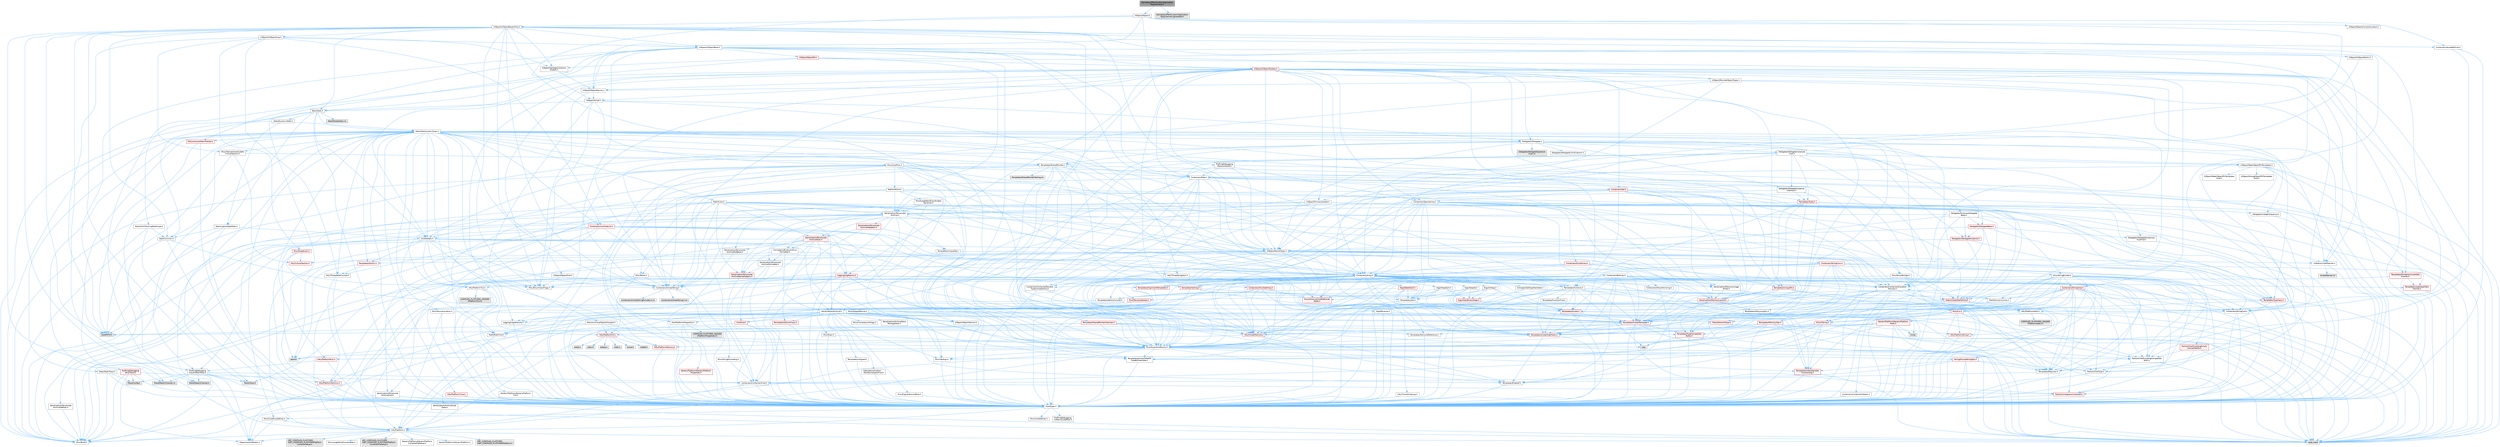 digraph "GameplayEffectCustomApplicationRequirement.h"
{
 // INTERACTIVE_SVG=YES
 // LATEX_PDF_SIZE
  bgcolor="transparent";
  edge [fontname=Helvetica,fontsize=10,labelfontname=Helvetica,labelfontsize=10];
  node [fontname=Helvetica,fontsize=10,shape=box,height=0.2,width=0.4];
  Node1 [id="Node000001",label="GameplayEffectCustomApplication\lRequirement.h",height=0.2,width=0.4,color="gray40", fillcolor="grey60", style="filled", fontcolor="black",tooltip=" "];
  Node1 -> Node2 [id="edge1_Node000001_Node000002",color="steelblue1",style="solid",tooltip=" "];
  Node2 [id="Node000002",label="UObject/Object.h",height=0.2,width=0.4,color="grey40", fillcolor="white", style="filled",URL="$db/dbf/Object_8h.html",tooltip=" "];
  Node2 -> Node3 [id="edge2_Node000002_Node000003",color="steelblue1",style="solid",tooltip=" "];
  Node3 [id="Node000003",label="UObject/Script.h",height=0.2,width=0.4,color="grey40", fillcolor="white", style="filled",URL="$de/dc6/Script_8h.html",tooltip=" "];
  Node3 -> Node4 [id="edge3_Node000003_Node000004",color="steelblue1",style="solid",tooltip=" "];
  Node4 [id="Node000004",label="Delegates/Delegate.h",height=0.2,width=0.4,color="grey40", fillcolor="white", style="filled",URL="$d4/d80/Delegate_8h.html",tooltip=" "];
  Node4 -> Node5 [id="edge4_Node000004_Node000005",color="steelblue1",style="solid",tooltip=" "];
  Node5 [id="Node000005",label="CoreTypes.h",height=0.2,width=0.4,color="grey40", fillcolor="white", style="filled",URL="$dc/dec/CoreTypes_8h.html",tooltip=" "];
  Node5 -> Node6 [id="edge5_Node000005_Node000006",color="steelblue1",style="solid",tooltip=" "];
  Node6 [id="Node000006",label="HAL/Platform.h",height=0.2,width=0.4,color="grey40", fillcolor="white", style="filled",URL="$d9/dd0/Platform_8h.html",tooltip=" "];
  Node6 -> Node7 [id="edge6_Node000006_Node000007",color="steelblue1",style="solid",tooltip=" "];
  Node7 [id="Node000007",label="Misc/Build.h",height=0.2,width=0.4,color="grey40", fillcolor="white", style="filled",URL="$d3/dbb/Build_8h.html",tooltip=" "];
  Node6 -> Node8 [id="edge7_Node000006_Node000008",color="steelblue1",style="solid",tooltip=" "];
  Node8 [id="Node000008",label="Misc/LargeWorldCoordinates.h",height=0.2,width=0.4,color="grey40", fillcolor="white", style="filled",URL="$d2/dcb/LargeWorldCoordinates_8h.html",tooltip=" "];
  Node6 -> Node9 [id="edge8_Node000006_Node000009",color="steelblue1",style="solid",tooltip=" "];
  Node9 [id="Node000009",label="type_traits",height=0.2,width=0.4,color="grey60", fillcolor="#E0E0E0", style="filled",tooltip=" "];
  Node6 -> Node10 [id="edge9_Node000006_Node000010",color="steelblue1",style="solid",tooltip=" "];
  Node10 [id="Node000010",label="PreprocessorHelpers.h",height=0.2,width=0.4,color="grey40", fillcolor="white", style="filled",URL="$db/ddb/PreprocessorHelpers_8h.html",tooltip=" "];
  Node6 -> Node11 [id="edge10_Node000006_Node000011",color="steelblue1",style="solid",tooltip=" "];
  Node11 [id="Node000011",label="UBT_COMPILED_PLATFORM\l/UBT_COMPILED_PLATFORMPlatform\lCompilerPreSetup.h",height=0.2,width=0.4,color="grey60", fillcolor="#E0E0E0", style="filled",tooltip=" "];
  Node6 -> Node12 [id="edge11_Node000006_Node000012",color="steelblue1",style="solid",tooltip=" "];
  Node12 [id="Node000012",label="GenericPlatform/GenericPlatform\lCompilerPreSetup.h",height=0.2,width=0.4,color="grey40", fillcolor="white", style="filled",URL="$d9/dc8/GenericPlatformCompilerPreSetup_8h.html",tooltip=" "];
  Node6 -> Node13 [id="edge12_Node000006_Node000013",color="steelblue1",style="solid",tooltip=" "];
  Node13 [id="Node000013",label="GenericPlatform/GenericPlatform.h",height=0.2,width=0.4,color="grey40", fillcolor="white", style="filled",URL="$d6/d84/GenericPlatform_8h.html",tooltip=" "];
  Node6 -> Node14 [id="edge13_Node000006_Node000014",color="steelblue1",style="solid",tooltip=" "];
  Node14 [id="Node000014",label="UBT_COMPILED_PLATFORM\l/UBT_COMPILED_PLATFORMPlatform.h",height=0.2,width=0.4,color="grey60", fillcolor="#E0E0E0", style="filled",tooltip=" "];
  Node6 -> Node15 [id="edge14_Node000006_Node000015",color="steelblue1",style="solid",tooltip=" "];
  Node15 [id="Node000015",label="UBT_COMPILED_PLATFORM\l/UBT_COMPILED_PLATFORMPlatform\lCompilerSetup.h",height=0.2,width=0.4,color="grey60", fillcolor="#E0E0E0", style="filled",tooltip=" "];
  Node5 -> Node16 [id="edge15_Node000005_Node000016",color="steelblue1",style="solid",tooltip=" "];
  Node16 [id="Node000016",label="ProfilingDebugging\l/UMemoryDefines.h",height=0.2,width=0.4,color="grey40", fillcolor="white", style="filled",URL="$d2/da2/UMemoryDefines_8h.html",tooltip=" "];
  Node5 -> Node17 [id="edge16_Node000005_Node000017",color="steelblue1",style="solid",tooltip=" "];
  Node17 [id="Node000017",label="Misc/CoreMiscDefines.h",height=0.2,width=0.4,color="grey40", fillcolor="white", style="filled",URL="$da/d38/CoreMiscDefines_8h.html",tooltip=" "];
  Node17 -> Node6 [id="edge17_Node000017_Node000006",color="steelblue1",style="solid",tooltip=" "];
  Node17 -> Node10 [id="edge18_Node000017_Node000010",color="steelblue1",style="solid",tooltip=" "];
  Node5 -> Node18 [id="edge19_Node000005_Node000018",color="steelblue1",style="solid",tooltip=" "];
  Node18 [id="Node000018",label="Misc/CoreDefines.h",height=0.2,width=0.4,color="grey40", fillcolor="white", style="filled",URL="$d3/dd2/CoreDefines_8h.html",tooltip=" "];
  Node4 -> Node19 [id="edge20_Node000004_Node000019",color="steelblue1",style="solid",tooltip=" "];
  Node19 [id="Node000019",label="Misc/AssertionMacros.h",height=0.2,width=0.4,color="grey40", fillcolor="white", style="filled",URL="$d0/dfa/AssertionMacros_8h.html",tooltip=" "];
  Node19 -> Node5 [id="edge21_Node000019_Node000005",color="steelblue1",style="solid",tooltip=" "];
  Node19 -> Node6 [id="edge22_Node000019_Node000006",color="steelblue1",style="solid",tooltip=" "];
  Node19 -> Node20 [id="edge23_Node000019_Node000020",color="steelblue1",style="solid",tooltip=" "];
  Node20 [id="Node000020",label="HAL/PlatformMisc.h",height=0.2,width=0.4,color="red", fillcolor="#FFF0F0", style="filled",URL="$d0/df5/PlatformMisc_8h.html",tooltip=" "];
  Node20 -> Node5 [id="edge24_Node000020_Node000005",color="steelblue1",style="solid",tooltip=" "];
  Node20 -> Node48 [id="edge25_Node000020_Node000048",color="steelblue1",style="solid",tooltip=" "];
  Node48 [id="Node000048",label="ProfilingDebugging\l/CpuProfilerTrace.h",height=0.2,width=0.4,color="grey40", fillcolor="white", style="filled",URL="$da/dcb/CpuProfilerTrace_8h.html",tooltip=" "];
  Node48 -> Node5 [id="edge26_Node000048_Node000005",color="steelblue1",style="solid",tooltip=" "];
  Node48 -> Node28 [id="edge27_Node000048_Node000028",color="steelblue1",style="solid",tooltip=" "];
  Node28 [id="Node000028",label="Containers/ContainersFwd.h",height=0.2,width=0.4,color="grey40", fillcolor="white", style="filled",URL="$d4/d0a/ContainersFwd_8h.html",tooltip=" "];
  Node28 -> Node6 [id="edge28_Node000028_Node000006",color="steelblue1",style="solid",tooltip=" "];
  Node28 -> Node5 [id="edge29_Node000028_Node000005",color="steelblue1",style="solid",tooltip=" "];
  Node28 -> Node25 [id="edge30_Node000028_Node000025",color="steelblue1",style="solid",tooltip=" "];
  Node25 [id="Node000025",label="Traits/IsContiguousContainer.h",height=0.2,width=0.4,color="red", fillcolor="#FFF0F0", style="filled",URL="$d5/d3c/IsContiguousContainer_8h.html",tooltip=" "];
  Node25 -> Node5 [id="edge31_Node000025_Node000005",color="steelblue1",style="solid",tooltip=" "];
  Node48 -> Node49 [id="edge32_Node000048_Node000049",color="steelblue1",style="solid",tooltip=" "];
  Node49 [id="Node000049",label="HAL/PlatformAtomics.h",height=0.2,width=0.4,color="red", fillcolor="#FFF0F0", style="filled",URL="$d3/d36/PlatformAtomics_8h.html",tooltip=" "];
  Node49 -> Node5 [id="edge33_Node000049_Node000005",color="steelblue1",style="solid",tooltip=" "];
  Node48 -> Node10 [id="edge34_Node000048_Node000010",color="steelblue1",style="solid",tooltip=" "];
  Node48 -> Node7 [id="edge35_Node000048_Node000007",color="steelblue1",style="solid",tooltip=" "];
  Node48 -> Node52 [id="edge36_Node000048_Node000052",color="steelblue1",style="solid",tooltip=" "];
  Node52 [id="Node000052",label="Trace/Config.h",height=0.2,width=0.4,color="grey60", fillcolor="#E0E0E0", style="filled",tooltip=" "];
  Node48 -> Node53 [id="edge37_Node000048_Node000053",color="steelblue1",style="solid",tooltip=" "];
  Node53 [id="Node000053",label="Trace/Detail/Channel.h",height=0.2,width=0.4,color="grey60", fillcolor="#E0E0E0", style="filled",tooltip=" "];
  Node48 -> Node54 [id="edge38_Node000048_Node000054",color="steelblue1",style="solid",tooltip=" "];
  Node54 [id="Node000054",label="Trace/Detail/Channel.inl",height=0.2,width=0.4,color="grey60", fillcolor="#E0E0E0", style="filled",tooltip=" "];
  Node48 -> Node55 [id="edge39_Node000048_Node000055",color="steelblue1",style="solid",tooltip=" "];
  Node55 [id="Node000055",label="Trace/Trace.h",height=0.2,width=0.4,color="grey60", fillcolor="#E0E0E0", style="filled",tooltip=" "];
  Node19 -> Node10 [id="edge40_Node000019_Node000010",color="steelblue1",style="solid",tooltip=" "];
  Node19 -> Node56 [id="edge41_Node000019_Node000056",color="steelblue1",style="solid",tooltip=" "];
  Node56 [id="Node000056",label="Templates/EnableIf.h",height=0.2,width=0.4,color="grey40", fillcolor="white", style="filled",URL="$d7/d60/EnableIf_8h.html",tooltip=" "];
  Node56 -> Node5 [id="edge42_Node000056_Node000005",color="steelblue1",style="solid",tooltip=" "];
  Node19 -> Node57 [id="edge43_Node000019_Node000057",color="steelblue1",style="solid",tooltip=" "];
  Node57 [id="Node000057",label="Templates/IsArrayOrRefOf\lTypeByPredicate.h",height=0.2,width=0.4,color="grey40", fillcolor="white", style="filled",URL="$d6/da1/IsArrayOrRefOfTypeByPredicate_8h.html",tooltip=" "];
  Node57 -> Node5 [id="edge44_Node000057_Node000005",color="steelblue1",style="solid",tooltip=" "];
  Node19 -> Node58 [id="edge45_Node000019_Node000058",color="steelblue1",style="solid",tooltip=" "];
  Node58 [id="Node000058",label="Templates/IsValidVariadic\lFunctionArg.h",height=0.2,width=0.4,color="red", fillcolor="#FFF0F0", style="filled",URL="$d0/dc8/IsValidVariadicFunctionArg_8h.html",tooltip=" "];
  Node58 -> Node5 [id="edge46_Node000058_Node000005",color="steelblue1",style="solid",tooltip=" "];
  Node58 -> Node9 [id="edge47_Node000058_Node000009",color="steelblue1",style="solid",tooltip=" "];
  Node19 -> Node60 [id="edge48_Node000019_Node000060",color="steelblue1",style="solid",tooltip=" "];
  Node60 [id="Node000060",label="Traits/IsCharEncodingCompatible\lWith.h",height=0.2,width=0.4,color="grey40", fillcolor="white", style="filled",URL="$df/dd1/IsCharEncodingCompatibleWith_8h.html",tooltip=" "];
  Node60 -> Node9 [id="edge49_Node000060_Node000009",color="steelblue1",style="solid",tooltip=" "];
  Node60 -> Node61 [id="edge50_Node000060_Node000061",color="steelblue1",style="solid",tooltip=" "];
  Node61 [id="Node000061",label="Traits/IsCharType.h",height=0.2,width=0.4,color="grey40", fillcolor="white", style="filled",URL="$db/d51/IsCharType_8h.html",tooltip=" "];
  Node61 -> Node5 [id="edge51_Node000061_Node000005",color="steelblue1",style="solid",tooltip=" "];
  Node19 -> Node62 [id="edge52_Node000019_Node000062",color="steelblue1",style="solid",tooltip=" "];
  Node62 [id="Node000062",label="Misc/VarArgs.h",height=0.2,width=0.4,color="grey40", fillcolor="white", style="filled",URL="$d5/d6f/VarArgs_8h.html",tooltip=" "];
  Node62 -> Node5 [id="edge53_Node000062_Node000005",color="steelblue1",style="solid",tooltip=" "];
  Node19 -> Node63 [id="edge54_Node000019_Node000063",color="steelblue1",style="solid",tooltip=" "];
  Node63 [id="Node000063",label="String/FormatStringSan.h",height=0.2,width=0.4,color="red", fillcolor="#FFF0F0", style="filled",URL="$d3/d8b/FormatStringSan_8h.html",tooltip=" "];
  Node63 -> Node9 [id="edge55_Node000063_Node000009",color="steelblue1",style="solid",tooltip=" "];
  Node63 -> Node5 [id="edge56_Node000063_Node000005",color="steelblue1",style="solid",tooltip=" "];
  Node63 -> Node64 [id="edge57_Node000063_Node000064",color="steelblue1",style="solid",tooltip=" "];
  Node64 [id="Node000064",label="Templates/Requires.h",height=0.2,width=0.4,color="grey40", fillcolor="white", style="filled",URL="$dc/d96/Requires_8h.html",tooltip=" "];
  Node64 -> Node56 [id="edge58_Node000064_Node000056",color="steelblue1",style="solid",tooltip=" "];
  Node64 -> Node9 [id="edge59_Node000064_Node000009",color="steelblue1",style="solid",tooltip=" "];
  Node63 -> Node58 [id="edge60_Node000063_Node000058",color="steelblue1",style="solid",tooltip=" "];
  Node63 -> Node61 [id="edge61_Node000063_Node000061",color="steelblue1",style="solid",tooltip=" "];
  Node63 -> Node28 [id="edge62_Node000063_Node000028",color="steelblue1",style="solid",tooltip=" "];
  Node19 -> Node69 [id="edge63_Node000019_Node000069",color="steelblue1",style="solid",tooltip=" "];
  Node69 [id="Node000069",label="atomic",height=0.2,width=0.4,color="grey60", fillcolor="#E0E0E0", style="filled",tooltip=" "];
  Node4 -> Node70 [id="edge64_Node000004_Node000070",color="steelblue1",style="solid",tooltip=" "];
  Node70 [id="Node000070",label="UObject/NameTypes.h",height=0.2,width=0.4,color="grey40", fillcolor="white", style="filled",URL="$d6/d35/NameTypes_8h.html",tooltip=" "];
  Node70 -> Node5 [id="edge65_Node000070_Node000005",color="steelblue1",style="solid",tooltip=" "];
  Node70 -> Node19 [id="edge66_Node000070_Node000019",color="steelblue1",style="solid",tooltip=" "];
  Node70 -> Node71 [id="edge67_Node000070_Node000071",color="steelblue1",style="solid",tooltip=" "];
  Node71 [id="Node000071",label="HAL/UnrealMemory.h",height=0.2,width=0.4,color="red", fillcolor="#FFF0F0", style="filled",URL="$d9/d96/UnrealMemory_8h.html",tooltip=" "];
  Node71 -> Node5 [id="edge68_Node000071_Node000005",color="steelblue1",style="solid",tooltip=" "];
  Node71 -> Node88 [id="edge69_Node000071_Node000088",color="steelblue1",style="solid",tooltip=" "];
  Node88 [id="Node000088",label="HAL/PlatformMemory.h",height=0.2,width=0.4,color="red", fillcolor="#FFF0F0", style="filled",URL="$de/d68/PlatformMemory_8h.html",tooltip=" "];
  Node88 -> Node5 [id="edge70_Node000088_Node000005",color="steelblue1",style="solid",tooltip=" "];
  Node70 -> Node92 [id="edge71_Node000070_Node000092",color="steelblue1",style="solid",tooltip=" "];
  Node92 [id="Node000092",label="Templates/UnrealTypeTraits.h",height=0.2,width=0.4,color="red", fillcolor="#FFF0F0", style="filled",URL="$d2/d2d/UnrealTypeTraits_8h.html",tooltip=" "];
  Node92 -> Node5 [id="edge72_Node000092_Node000005",color="steelblue1",style="solid",tooltip=" "];
  Node92 -> Node19 [id="edge73_Node000092_Node000019",color="steelblue1",style="solid",tooltip=" "];
  Node92 -> Node56 [id="edge74_Node000092_Node000056",color="steelblue1",style="solid",tooltip=" "];
  Node70 -> Node97 [id="edge75_Node000070_Node000097",color="steelblue1",style="solid",tooltip=" "];
  Node97 [id="Node000097",label="Templates/UnrealTemplate.h",height=0.2,width=0.4,color="red", fillcolor="#FFF0F0", style="filled",URL="$d4/d24/UnrealTemplate_8h.html",tooltip=" "];
  Node97 -> Node5 [id="edge76_Node000097_Node000005",color="steelblue1",style="solid",tooltip=" "];
  Node97 -> Node71 [id="edge77_Node000097_Node000071",color="steelblue1",style="solid",tooltip=" "];
  Node97 -> Node92 [id="edge78_Node000097_Node000092",color="steelblue1",style="solid",tooltip=" "];
  Node97 -> Node100 [id="edge79_Node000097_Node000100",color="steelblue1",style="solid",tooltip=" "];
  Node100 [id="Node000100",label="Templates/RemoveReference.h",height=0.2,width=0.4,color="grey40", fillcolor="white", style="filled",URL="$da/dbe/RemoveReference_8h.html",tooltip=" "];
  Node100 -> Node5 [id="edge80_Node000100_Node000005",color="steelblue1",style="solid",tooltip=" "];
  Node97 -> Node64 [id="edge81_Node000097_Node000064",color="steelblue1",style="solid",tooltip=" "];
  Node97 -> Node101 [id="edge82_Node000097_Node000101",color="steelblue1",style="solid",tooltip=" "];
  Node101 [id="Node000101",label="Templates/TypeCompatible\lBytes.h",height=0.2,width=0.4,color="red", fillcolor="#FFF0F0", style="filled",URL="$df/d0a/TypeCompatibleBytes_8h.html",tooltip=" "];
  Node101 -> Node5 [id="edge83_Node000101_Node000005",color="steelblue1",style="solid",tooltip=" "];
  Node101 -> Node33 [id="edge84_Node000101_Node000033",color="steelblue1",style="solid",tooltip=" "];
  Node33 [id="Node000033",label="new",height=0.2,width=0.4,color="grey60", fillcolor="#E0E0E0", style="filled",tooltip=" "];
  Node101 -> Node9 [id="edge85_Node000101_Node000009",color="steelblue1",style="solid",tooltip=" "];
  Node97 -> Node25 [id="edge86_Node000097_Node000025",color="steelblue1",style="solid",tooltip=" "];
  Node97 -> Node9 [id="edge87_Node000097_Node000009",color="steelblue1",style="solid",tooltip=" "];
  Node70 -> Node103 [id="edge88_Node000070_Node000103",color="steelblue1",style="solid",tooltip=" "];
  Node103 [id="Node000103",label="Containers/UnrealString.h",height=0.2,width=0.4,color="grey40", fillcolor="white", style="filled",URL="$d5/dba/UnrealString_8h.html",tooltip=" "];
  Node103 -> Node104 [id="edge89_Node000103_Node000104",color="steelblue1",style="solid",tooltip=" "];
  Node104 [id="Node000104",label="Containers/UnrealStringIncludes.h.inl",height=0.2,width=0.4,color="grey60", fillcolor="#E0E0E0", style="filled",tooltip=" "];
  Node103 -> Node105 [id="edge90_Node000103_Node000105",color="steelblue1",style="solid",tooltip=" "];
  Node105 [id="Node000105",label="Containers/UnrealString.h.inl",height=0.2,width=0.4,color="grey60", fillcolor="#E0E0E0", style="filled",tooltip=" "];
  Node103 -> Node106 [id="edge91_Node000103_Node000106",color="steelblue1",style="solid",tooltip=" "];
  Node106 [id="Node000106",label="Misc/StringFormatArg.h",height=0.2,width=0.4,color="grey40", fillcolor="white", style="filled",URL="$d2/d16/StringFormatArg_8h.html",tooltip=" "];
  Node106 -> Node28 [id="edge92_Node000106_Node000028",color="steelblue1",style="solid",tooltip=" "];
  Node70 -> Node107 [id="edge93_Node000070_Node000107",color="steelblue1",style="solid",tooltip=" "];
  Node107 [id="Node000107",label="HAL/CriticalSection.h",height=0.2,width=0.4,color="red", fillcolor="#FFF0F0", style="filled",URL="$d6/d90/CriticalSection_8h.html",tooltip=" "];
  Node70 -> Node110 [id="edge94_Node000070_Node000110",color="steelblue1",style="solid",tooltip=" "];
  Node110 [id="Node000110",label="Containers/StringConv.h",height=0.2,width=0.4,color="red", fillcolor="#FFF0F0", style="filled",URL="$d3/ddf/StringConv_8h.html",tooltip=" "];
  Node110 -> Node5 [id="edge95_Node000110_Node000005",color="steelblue1",style="solid",tooltip=" "];
  Node110 -> Node19 [id="edge96_Node000110_Node000019",color="steelblue1",style="solid",tooltip=" "];
  Node110 -> Node111 [id="edge97_Node000110_Node000111",color="steelblue1",style="solid",tooltip=" "];
  Node111 [id="Node000111",label="Containers/ContainerAllocation\lPolicies.h",height=0.2,width=0.4,color="grey40", fillcolor="white", style="filled",URL="$d7/dff/ContainerAllocationPolicies_8h.html",tooltip=" "];
  Node111 -> Node5 [id="edge98_Node000111_Node000005",color="steelblue1",style="solid",tooltip=" "];
  Node111 -> Node112 [id="edge99_Node000111_Node000112",color="steelblue1",style="solid",tooltip=" "];
  Node112 [id="Node000112",label="Containers/ContainerHelpers.h",height=0.2,width=0.4,color="grey40", fillcolor="white", style="filled",URL="$d7/d33/ContainerHelpers_8h.html",tooltip=" "];
  Node112 -> Node5 [id="edge100_Node000112_Node000005",color="steelblue1",style="solid",tooltip=" "];
  Node111 -> Node111 [id="edge101_Node000111_Node000111",color="steelblue1",style="solid",tooltip=" "];
  Node111 -> Node113 [id="edge102_Node000111_Node000113",color="steelblue1",style="solid",tooltip=" "];
  Node113 [id="Node000113",label="HAL/PlatformMath.h",height=0.2,width=0.4,color="grey40", fillcolor="white", style="filled",URL="$dc/d53/PlatformMath_8h.html",tooltip=" "];
  Node113 -> Node5 [id="edge103_Node000113_Node000005",color="steelblue1",style="solid",tooltip=" "];
  Node113 -> Node114 [id="edge104_Node000113_Node000114",color="steelblue1",style="solid",tooltip=" "];
  Node114 [id="Node000114",label="GenericPlatform/GenericPlatform\lMath.h",height=0.2,width=0.4,color="red", fillcolor="#FFF0F0", style="filled",URL="$d5/d79/GenericPlatformMath_8h.html",tooltip=" "];
  Node114 -> Node5 [id="edge105_Node000114_Node000005",color="steelblue1",style="solid",tooltip=" "];
  Node114 -> Node28 [id="edge106_Node000114_Node000028",color="steelblue1",style="solid",tooltip=" "];
  Node114 -> Node32 [id="edge107_Node000114_Node000032",color="steelblue1",style="solid",tooltip=" "];
  Node32 [id="Node000032",label="HAL/PlatformCrt.h",height=0.2,width=0.4,color="red", fillcolor="#FFF0F0", style="filled",URL="$d8/d75/PlatformCrt_8h.html",tooltip=" "];
  Node32 -> Node33 [id="edge108_Node000032_Node000033",color="steelblue1",style="solid",tooltip=" "];
  Node32 -> Node34 [id="edge109_Node000032_Node000034",color="steelblue1",style="solid",tooltip=" "];
  Node34 [id="Node000034",label="wchar.h",height=0.2,width=0.4,color="grey60", fillcolor="#E0E0E0", style="filled",tooltip=" "];
  Node32 -> Node35 [id="edge110_Node000032_Node000035",color="steelblue1",style="solid",tooltip=" "];
  Node35 [id="Node000035",label="stddef.h",height=0.2,width=0.4,color="grey60", fillcolor="#E0E0E0", style="filled",tooltip=" "];
  Node32 -> Node36 [id="edge111_Node000032_Node000036",color="steelblue1",style="solid",tooltip=" "];
  Node36 [id="Node000036",label="stdlib.h",height=0.2,width=0.4,color="grey60", fillcolor="#E0E0E0", style="filled",tooltip=" "];
  Node32 -> Node37 [id="edge112_Node000032_Node000037",color="steelblue1",style="solid",tooltip=" "];
  Node37 [id="Node000037",label="stdio.h",height=0.2,width=0.4,color="grey60", fillcolor="#E0E0E0", style="filled",tooltip=" "];
  Node32 -> Node38 [id="edge113_Node000032_Node000038",color="steelblue1",style="solid",tooltip=" "];
  Node38 [id="Node000038",label="stdarg.h",height=0.2,width=0.4,color="grey60", fillcolor="#E0E0E0", style="filled",tooltip=" "];
  Node32 -> Node39 [id="edge114_Node000032_Node000039",color="steelblue1",style="solid",tooltip=" "];
  Node39 [id="Node000039",label="math.h",height=0.2,width=0.4,color="grey60", fillcolor="#E0E0E0", style="filled",tooltip=" "];
  Node114 -> Node92 [id="edge115_Node000114_Node000092",color="steelblue1",style="solid",tooltip=" "];
  Node114 -> Node64 [id="edge116_Node000114_Node000064",color="steelblue1",style="solid",tooltip=" "];
  Node114 -> Node101 [id="edge117_Node000114_Node000101",color="steelblue1",style="solid",tooltip=" "];
  Node114 -> Node119 [id="edge118_Node000114_Node000119",color="steelblue1",style="solid",tooltip=" "];
  Node119 [id="Node000119",label="limits",height=0.2,width=0.4,color="grey60", fillcolor="#E0E0E0", style="filled",tooltip=" "];
  Node114 -> Node9 [id="edge119_Node000114_Node000009",color="steelblue1",style="solid",tooltip=" "];
  Node113 -> Node120 [id="edge120_Node000113_Node000120",color="steelblue1",style="solid",tooltip=" "];
  Node120 [id="Node000120",label="COMPILED_PLATFORM_HEADER\l(PlatformMath.h)",height=0.2,width=0.4,color="grey60", fillcolor="#E0E0E0", style="filled",tooltip=" "];
  Node111 -> Node71 [id="edge121_Node000111_Node000071",color="steelblue1",style="solid",tooltip=" "];
  Node111 -> Node42 [id="edge122_Node000111_Node000042",color="steelblue1",style="solid",tooltip=" "];
  Node42 [id="Node000042",label="Math/NumericLimits.h",height=0.2,width=0.4,color="grey40", fillcolor="white", style="filled",URL="$df/d1b/NumericLimits_8h.html",tooltip=" "];
  Node42 -> Node5 [id="edge123_Node000042_Node000005",color="steelblue1",style="solid",tooltip=" "];
  Node111 -> Node19 [id="edge124_Node000111_Node000019",color="steelblue1",style="solid",tooltip=" "];
  Node111 -> Node121 [id="edge125_Node000111_Node000121",color="steelblue1",style="solid",tooltip=" "];
  Node121 [id="Node000121",label="Templates/IsPolymorphic.h",height=0.2,width=0.4,color="grey40", fillcolor="white", style="filled",URL="$dc/d20/IsPolymorphic_8h.html",tooltip=" "];
  Node111 -> Node122 [id="edge126_Node000111_Node000122",color="steelblue1",style="solid",tooltip=" "];
  Node122 [id="Node000122",label="Templates/MemoryOps.h",height=0.2,width=0.4,color="red", fillcolor="#FFF0F0", style="filled",URL="$db/dea/MemoryOps_8h.html",tooltip=" "];
  Node122 -> Node5 [id="edge127_Node000122_Node000005",color="steelblue1",style="solid",tooltip=" "];
  Node122 -> Node71 [id="edge128_Node000122_Node000071",color="steelblue1",style="solid",tooltip=" "];
  Node122 -> Node64 [id="edge129_Node000122_Node000064",color="steelblue1",style="solid",tooltip=" "];
  Node122 -> Node92 [id="edge130_Node000122_Node000092",color="steelblue1",style="solid",tooltip=" "];
  Node122 -> Node33 [id="edge131_Node000122_Node000033",color="steelblue1",style="solid",tooltip=" "];
  Node122 -> Node9 [id="edge132_Node000122_Node000009",color="steelblue1",style="solid",tooltip=" "];
  Node111 -> Node101 [id="edge133_Node000111_Node000101",color="steelblue1",style="solid",tooltip=" "];
  Node111 -> Node9 [id="edge134_Node000111_Node000009",color="steelblue1",style="solid",tooltip=" "];
  Node110 -> Node123 [id="edge135_Node000110_Node000123",color="steelblue1",style="solid",tooltip=" "];
  Node123 [id="Node000123",label="Containers/Array.h",height=0.2,width=0.4,color="grey40", fillcolor="white", style="filled",URL="$df/dd0/Array_8h.html",tooltip=" "];
  Node123 -> Node5 [id="edge136_Node000123_Node000005",color="steelblue1",style="solid",tooltip=" "];
  Node123 -> Node19 [id="edge137_Node000123_Node000019",color="steelblue1",style="solid",tooltip=" "];
  Node123 -> Node124 [id="edge138_Node000123_Node000124",color="steelblue1",style="solid",tooltip=" "];
  Node124 [id="Node000124",label="Misc/IntrusiveUnsetOptional\lState.h",height=0.2,width=0.4,color="red", fillcolor="#FFF0F0", style="filled",URL="$d2/d0a/IntrusiveUnsetOptionalState_8h.html",tooltip=" "];
  Node123 -> Node126 [id="edge139_Node000123_Node000126",color="steelblue1",style="solid",tooltip=" "];
  Node126 [id="Node000126",label="Misc/ReverseIterate.h",height=0.2,width=0.4,color="red", fillcolor="#FFF0F0", style="filled",URL="$db/de3/ReverseIterate_8h.html",tooltip=" "];
  Node126 -> Node6 [id="edge140_Node000126_Node000006",color="steelblue1",style="solid",tooltip=" "];
  Node123 -> Node71 [id="edge141_Node000123_Node000071",color="steelblue1",style="solid",tooltip=" "];
  Node123 -> Node92 [id="edge142_Node000123_Node000092",color="steelblue1",style="solid",tooltip=" "];
  Node123 -> Node97 [id="edge143_Node000123_Node000097",color="steelblue1",style="solid",tooltip=" "];
  Node123 -> Node128 [id="edge144_Node000123_Node000128",color="steelblue1",style="solid",tooltip=" "];
  Node128 [id="Node000128",label="Containers/AllowShrinking.h",height=0.2,width=0.4,color="grey40", fillcolor="white", style="filled",URL="$d7/d1a/AllowShrinking_8h.html",tooltip=" "];
  Node128 -> Node5 [id="edge145_Node000128_Node000005",color="steelblue1",style="solid",tooltip=" "];
  Node123 -> Node111 [id="edge146_Node000123_Node000111",color="steelblue1",style="solid",tooltip=" "];
  Node123 -> Node129 [id="edge147_Node000123_Node000129",color="steelblue1",style="solid",tooltip=" "];
  Node129 [id="Node000129",label="Containers/ContainerElement\lTypeCompatibility.h",height=0.2,width=0.4,color="grey40", fillcolor="white", style="filled",URL="$df/ddf/ContainerElementTypeCompatibility_8h.html",tooltip=" "];
  Node129 -> Node5 [id="edge148_Node000129_Node000005",color="steelblue1",style="solid",tooltip=" "];
  Node129 -> Node92 [id="edge149_Node000129_Node000092",color="steelblue1",style="solid",tooltip=" "];
  Node123 -> Node130 [id="edge150_Node000123_Node000130",color="steelblue1",style="solid",tooltip=" "];
  Node130 [id="Node000130",label="Serialization/Archive.h",height=0.2,width=0.4,color="grey40", fillcolor="white", style="filled",URL="$d7/d3b/Archive_8h.html",tooltip=" "];
  Node130 -> Node27 [id="edge151_Node000130_Node000027",color="steelblue1",style="solid",tooltip=" "];
  Node27 [id="Node000027",label="CoreFwd.h",height=0.2,width=0.4,color="red", fillcolor="#FFF0F0", style="filled",URL="$d1/d1e/CoreFwd_8h.html",tooltip=" "];
  Node27 -> Node5 [id="edge152_Node000027_Node000005",color="steelblue1",style="solid",tooltip=" "];
  Node27 -> Node28 [id="edge153_Node000027_Node000028",color="steelblue1",style="solid",tooltip=" "];
  Node27 -> Node29 [id="edge154_Node000027_Node000029",color="steelblue1",style="solid",tooltip=" "];
  Node29 [id="Node000029",label="Math/MathFwd.h",height=0.2,width=0.4,color="grey40", fillcolor="white", style="filled",URL="$d2/d10/MathFwd_8h.html",tooltip=" "];
  Node29 -> Node6 [id="edge155_Node000029_Node000006",color="steelblue1",style="solid",tooltip=" "];
  Node130 -> Node5 [id="edge156_Node000130_Node000005",color="steelblue1",style="solid",tooltip=" "];
  Node130 -> Node131 [id="edge157_Node000130_Node000131",color="steelblue1",style="solid",tooltip=" "];
  Node131 [id="Node000131",label="HAL/PlatformProperties.h",height=0.2,width=0.4,color="grey40", fillcolor="white", style="filled",URL="$d9/db0/PlatformProperties_8h.html",tooltip=" "];
  Node131 -> Node5 [id="edge158_Node000131_Node000005",color="steelblue1",style="solid",tooltip=" "];
  Node131 -> Node132 [id="edge159_Node000131_Node000132",color="steelblue1",style="solid",tooltip=" "];
  Node132 [id="Node000132",label="GenericPlatform/GenericPlatform\lProperties.h",height=0.2,width=0.4,color="red", fillcolor="#FFF0F0", style="filled",URL="$d2/dcd/GenericPlatformProperties_8h.html",tooltip=" "];
  Node132 -> Node5 [id="edge160_Node000132_Node000005",color="steelblue1",style="solid",tooltip=" "];
  Node131 -> Node133 [id="edge161_Node000131_Node000133",color="steelblue1",style="solid",tooltip=" "];
  Node133 [id="Node000133",label="COMPILED_PLATFORM_HEADER\l(PlatformProperties.h)",height=0.2,width=0.4,color="grey60", fillcolor="#E0E0E0", style="filled",tooltip=" "];
  Node130 -> Node134 [id="edge162_Node000130_Node000134",color="steelblue1",style="solid",tooltip=" "];
  Node134 [id="Node000134",label="Internationalization\l/TextNamespaceFwd.h",height=0.2,width=0.4,color="grey40", fillcolor="white", style="filled",URL="$d8/d97/TextNamespaceFwd_8h.html",tooltip=" "];
  Node134 -> Node5 [id="edge163_Node000134_Node000005",color="steelblue1",style="solid",tooltip=" "];
  Node130 -> Node29 [id="edge164_Node000130_Node000029",color="steelblue1",style="solid",tooltip=" "];
  Node130 -> Node19 [id="edge165_Node000130_Node000019",color="steelblue1",style="solid",tooltip=" "];
  Node130 -> Node7 [id="edge166_Node000130_Node000007",color="steelblue1",style="solid",tooltip=" "];
  Node130 -> Node43 [id="edge167_Node000130_Node000043",color="steelblue1",style="solid",tooltip=" "];
  Node43 [id="Node000043",label="Misc/CompressionFlags.h",height=0.2,width=0.4,color="grey40", fillcolor="white", style="filled",URL="$d9/d76/CompressionFlags_8h.html",tooltip=" "];
  Node130 -> Node135 [id="edge168_Node000130_Node000135",color="steelblue1",style="solid",tooltip=" "];
  Node135 [id="Node000135",label="Misc/EngineVersionBase.h",height=0.2,width=0.4,color="grey40", fillcolor="white", style="filled",URL="$d5/d2b/EngineVersionBase_8h.html",tooltip=" "];
  Node135 -> Node5 [id="edge169_Node000135_Node000005",color="steelblue1",style="solid",tooltip=" "];
  Node130 -> Node62 [id="edge170_Node000130_Node000062",color="steelblue1",style="solid",tooltip=" "];
  Node130 -> Node136 [id="edge171_Node000130_Node000136",color="steelblue1",style="solid",tooltip=" "];
  Node136 [id="Node000136",label="Serialization/ArchiveCook\lData.h",height=0.2,width=0.4,color="grey40", fillcolor="white", style="filled",URL="$dc/db6/ArchiveCookData_8h.html",tooltip=" "];
  Node136 -> Node6 [id="edge172_Node000136_Node000006",color="steelblue1",style="solid",tooltip=" "];
  Node130 -> Node137 [id="edge173_Node000130_Node000137",color="steelblue1",style="solid",tooltip=" "];
  Node137 [id="Node000137",label="Serialization/ArchiveSave\lPackageData.h",height=0.2,width=0.4,color="grey40", fillcolor="white", style="filled",URL="$d1/d37/ArchiveSavePackageData_8h.html",tooltip=" "];
  Node130 -> Node56 [id="edge174_Node000130_Node000056",color="steelblue1",style="solid",tooltip=" "];
  Node130 -> Node57 [id="edge175_Node000130_Node000057",color="steelblue1",style="solid",tooltip=" "];
  Node130 -> Node138 [id="edge176_Node000130_Node000138",color="steelblue1",style="solid",tooltip=" "];
  Node138 [id="Node000138",label="Templates/IsEnumClass.h",height=0.2,width=0.4,color="red", fillcolor="#FFF0F0", style="filled",URL="$d7/d15/IsEnumClass_8h.html",tooltip=" "];
  Node138 -> Node5 [id="edge177_Node000138_Node000005",color="steelblue1",style="solid",tooltip=" "];
  Node130 -> Node118 [id="edge178_Node000130_Node000118",color="steelblue1",style="solid",tooltip=" "];
  Node118 [id="Node000118",label="Templates/IsSigned.h",height=0.2,width=0.4,color="grey40", fillcolor="white", style="filled",URL="$d8/dd8/IsSigned_8h.html",tooltip=" "];
  Node118 -> Node5 [id="edge179_Node000118_Node000005",color="steelblue1",style="solid",tooltip=" "];
  Node130 -> Node58 [id="edge180_Node000130_Node000058",color="steelblue1",style="solid",tooltip=" "];
  Node130 -> Node97 [id="edge181_Node000130_Node000097",color="steelblue1",style="solid",tooltip=" "];
  Node130 -> Node60 [id="edge182_Node000130_Node000060",color="steelblue1",style="solid",tooltip=" "];
  Node130 -> Node139 [id="edge183_Node000130_Node000139",color="steelblue1",style="solid",tooltip=" "];
  Node139 [id="Node000139",label="UObject/ObjectVersion.h",height=0.2,width=0.4,color="grey40", fillcolor="white", style="filled",URL="$da/d63/ObjectVersion_8h.html",tooltip=" "];
  Node139 -> Node5 [id="edge184_Node000139_Node000005",color="steelblue1",style="solid",tooltip=" "];
  Node123 -> Node140 [id="edge185_Node000123_Node000140",color="steelblue1",style="solid",tooltip=" "];
  Node140 [id="Node000140",label="Serialization/MemoryImage\lWriter.h",height=0.2,width=0.4,color="grey40", fillcolor="white", style="filled",URL="$d0/d08/MemoryImageWriter_8h.html",tooltip=" "];
  Node140 -> Node5 [id="edge186_Node000140_Node000005",color="steelblue1",style="solid",tooltip=" "];
  Node140 -> Node141 [id="edge187_Node000140_Node000141",color="steelblue1",style="solid",tooltip=" "];
  Node141 [id="Node000141",label="Serialization/MemoryLayout.h",height=0.2,width=0.4,color="red", fillcolor="#FFF0F0", style="filled",URL="$d7/d66/MemoryLayout_8h.html",tooltip=" "];
  Node141 -> Node22 [id="edge188_Node000141_Node000022",color="steelblue1",style="solid",tooltip=" "];
  Node22 [id="Node000022",label="Containers/StringFwd.h",height=0.2,width=0.4,color="grey40", fillcolor="white", style="filled",URL="$df/d37/StringFwd_8h.html",tooltip=" "];
  Node22 -> Node5 [id="edge189_Node000022_Node000005",color="steelblue1",style="solid",tooltip=" "];
  Node22 -> Node23 [id="edge190_Node000022_Node000023",color="steelblue1",style="solid",tooltip=" "];
  Node23 [id="Node000023",label="Traits/ElementType.h",height=0.2,width=0.4,color="red", fillcolor="#FFF0F0", style="filled",URL="$d5/d4f/ElementType_8h.html",tooltip=" "];
  Node23 -> Node6 [id="edge191_Node000023_Node000006",color="steelblue1",style="solid",tooltip=" "];
  Node23 -> Node9 [id="edge192_Node000023_Node000009",color="steelblue1",style="solid",tooltip=" "];
  Node22 -> Node25 [id="edge193_Node000022_Node000025",color="steelblue1",style="solid",tooltip=" "];
  Node141 -> Node71 [id="edge194_Node000141_Node000071",color="steelblue1",style="solid",tooltip=" "];
  Node141 -> Node56 [id="edge195_Node000141_Node000056",color="steelblue1",style="solid",tooltip=" "];
  Node141 -> Node121 [id="edge196_Node000141_Node000121",color="steelblue1",style="solid",tooltip=" "];
  Node141 -> Node97 [id="edge197_Node000141_Node000097",color="steelblue1",style="solid",tooltip=" "];
  Node123 -> Node154 [id="edge198_Node000123_Node000154",color="steelblue1",style="solid",tooltip=" "];
  Node154 [id="Node000154",label="Algo/Heapify.h",height=0.2,width=0.4,color="grey40", fillcolor="white", style="filled",URL="$d0/d2a/Heapify_8h.html",tooltip=" "];
  Node154 -> Node155 [id="edge199_Node000154_Node000155",color="steelblue1",style="solid",tooltip=" "];
  Node155 [id="Node000155",label="Algo/Impl/BinaryHeap.h",height=0.2,width=0.4,color="red", fillcolor="#FFF0F0", style="filled",URL="$d7/da3/Algo_2Impl_2BinaryHeap_8h.html",tooltip=" "];
  Node155 -> Node156 [id="edge200_Node000155_Node000156",color="steelblue1",style="solid",tooltip=" "];
  Node156 [id="Node000156",label="Templates/Invoke.h",height=0.2,width=0.4,color="red", fillcolor="#FFF0F0", style="filled",URL="$d7/deb/Invoke_8h.html",tooltip=" "];
  Node156 -> Node5 [id="edge201_Node000156_Node000005",color="steelblue1",style="solid",tooltip=" "];
  Node156 -> Node97 [id="edge202_Node000156_Node000097",color="steelblue1",style="solid",tooltip=" "];
  Node156 -> Node9 [id="edge203_Node000156_Node000009",color="steelblue1",style="solid",tooltip=" "];
  Node155 -> Node9 [id="edge204_Node000155_Node000009",color="steelblue1",style="solid",tooltip=" "];
  Node154 -> Node160 [id="edge205_Node000154_Node000160",color="steelblue1",style="solid",tooltip=" "];
  Node160 [id="Node000160",label="Templates/IdentityFunctor.h",height=0.2,width=0.4,color="grey40", fillcolor="white", style="filled",URL="$d7/d2e/IdentityFunctor_8h.html",tooltip=" "];
  Node160 -> Node6 [id="edge206_Node000160_Node000006",color="steelblue1",style="solid",tooltip=" "];
  Node154 -> Node156 [id="edge207_Node000154_Node000156",color="steelblue1",style="solid",tooltip=" "];
  Node154 -> Node161 [id="edge208_Node000154_Node000161",color="steelblue1",style="solid",tooltip=" "];
  Node161 [id="Node000161",label="Templates/Less.h",height=0.2,width=0.4,color="grey40", fillcolor="white", style="filled",URL="$de/dc8/Less_8h.html",tooltip=" "];
  Node161 -> Node5 [id="edge209_Node000161_Node000005",color="steelblue1",style="solid",tooltip=" "];
  Node161 -> Node97 [id="edge210_Node000161_Node000097",color="steelblue1",style="solid",tooltip=" "];
  Node154 -> Node97 [id="edge211_Node000154_Node000097",color="steelblue1",style="solid",tooltip=" "];
  Node123 -> Node162 [id="edge212_Node000123_Node000162",color="steelblue1",style="solid",tooltip=" "];
  Node162 [id="Node000162",label="Algo/HeapSort.h",height=0.2,width=0.4,color="grey40", fillcolor="white", style="filled",URL="$d3/d92/HeapSort_8h.html",tooltip=" "];
  Node162 -> Node155 [id="edge213_Node000162_Node000155",color="steelblue1",style="solid",tooltip=" "];
  Node162 -> Node160 [id="edge214_Node000162_Node000160",color="steelblue1",style="solid",tooltip=" "];
  Node162 -> Node161 [id="edge215_Node000162_Node000161",color="steelblue1",style="solid",tooltip=" "];
  Node162 -> Node97 [id="edge216_Node000162_Node000097",color="steelblue1",style="solid",tooltip=" "];
  Node123 -> Node163 [id="edge217_Node000123_Node000163",color="steelblue1",style="solid",tooltip=" "];
  Node163 [id="Node000163",label="Algo/IsHeap.h",height=0.2,width=0.4,color="grey40", fillcolor="white", style="filled",URL="$de/d32/IsHeap_8h.html",tooltip=" "];
  Node163 -> Node155 [id="edge218_Node000163_Node000155",color="steelblue1",style="solid",tooltip=" "];
  Node163 -> Node160 [id="edge219_Node000163_Node000160",color="steelblue1",style="solid",tooltip=" "];
  Node163 -> Node156 [id="edge220_Node000163_Node000156",color="steelblue1",style="solid",tooltip=" "];
  Node163 -> Node161 [id="edge221_Node000163_Node000161",color="steelblue1",style="solid",tooltip=" "];
  Node163 -> Node97 [id="edge222_Node000163_Node000097",color="steelblue1",style="solid",tooltip=" "];
  Node123 -> Node155 [id="edge223_Node000123_Node000155",color="steelblue1",style="solid",tooltip=" "];
  Node123 -> Node164 [id="edge224_Node000123_Node000164",color="steelblue1",style="solid",tooltip=" "];
  Node164 [id="Node000164",label="Algo/StableSort.h",height=0.2,width=0.4,color="red", fillcolor="#FFF0F0", style="filled",URL="$d7/d3c/StableSort_8h.html",tooltip=" "];
  Node164 -> Node160 [id="edge225_Node000164_Node000160",color="steelblue1",style="solid",tooltip=" "];
  Node164 -> Node156 [id="edge226_Node000164_Node000156",color="steelblue1",style="solid",tooltip=" "];
  Node164 -> Node161 [id="edge227_Node000164_Node000161",color="steelblue1",style="solid",tooltip=" "];
  Node164 -> Node97 [id="edge228_Node000164_Node000097",color="steelblue1",style="solid",tooltip=" "];
  Node123 -> Node167 [id="edge229_Node000123_Node000167",color="steelblue1",style="solid",tooltip=" "];
  Node167 [id="Node000167",label="Concepts/GetTypeHashable.h",height=0.2,width=0.4,color="grey40", fillcolor="white", style="filled",URL="$d3/da2/GetTypeHashable_8h.html",tooltip=" "];
  Node167 -> Node5 [id="edge230_Node000167_Node000005",color="steelblue1",style="solid",tooltip=" "];
  Node167 -> Node145 [id="edge231_Node000167_Node000145",color="steelblue1",style="solid",tooltip=" "];
  Node145 [id="Node000145",label="Templates/TypeHash.h",height=0.2,width=0.4,color="red", fillcolor="#FFF0F0", style="filled",URL="$d1/d62/TypeHash_8h.html",tooltip=" "];
  Node145 -> Node5 [id="edge232_Node000145_Node000005",color="steelblue1",style="solid",tooltip=" "];
  Node145 -> Node64 [id="edge233_Node000145_Node000064",color="steelblue1",style="solid",tooltip=" "];
  Node145 -> Node146 [id="edge234_Node000145_Node000146",color="steelblue1",style="solid",tooltip=" "];
  Node146 [id="Node000146",label="Misc/Crc.h",height=0.2,width=0.4,color="red", fillcolor="#FFF0F0", style="filled",URL="$d4/dd2/Crc_8h.html",tooltip=" "];
  Node146 -> Node5 [id="edge235_Node000146_Node000005",color="steelblue1",style="solid",tooltip=" "];
  Node146 -> Node73 [id="edge236_Node000146_Node000073",color="steelblue1",style="solid",tooltip=" "];
  Node73 [id="Node000073",label="HAL/PlatformString.h",height=0.2,width=0.4,color="red", fillcolor="#FFF0F0", style="filled",URL="$db/db5/PlatformString_8h.html",tooltip=" "];
  Node73 -> Node5 [id="edge237_Node000073_Node000005",color="steelblue1",style="solid",tooltip=" "];
  Node146 -> Node19 [id="edge238_Node000146_Node000019",color="steelblue1",style="solid",tooltip=" "];
  Node146 -> Node147 [id="edge239_Node000146_Node000147",color="steelblue1",style="solid",tooltip=" "];
  Node147 [id="Node000147",label="Misc/CString.h",height=0.2,width=0.4,color="red", fillcolor="#FFF0F0", style="filled",URL="$d2/d49/CString_8h.html",tooltip=" "];
  Node147 -> Node5 [id="edge240_Node000147_Node000005",color="steelblue1",style="solid",tooltip=" "];
  Node147 -> Node32 [id="edge241_Node000147_Node000032",color="steelblue1",style="solid",tooltip=" "];
  Node147 -> Node73 [id="edge242_Node000147_Node000073",color="steelblue1",style="solid",tooltip=" "];
  Node147 -> Node19 [id="edge243_Node000147_Node000019",color="steelblue1",style="solid",tooltip=" "];
  Node147 -> Node62 [id="edge244_Node000147_Node000062",color="steelblue1",style="solid",tooltip=" "];
  Node147 -> Node57 [id="edge245_Node000147_Node000057",color="steelblue1",style="solid",tooltip=" "];
  Node147 -> Node58 [id="edge246_Node000147_Node000058",color="steelblue1",style="solid",tooltip=" "];
  Node147 -> Node60 [id="edge247_Node000147_Node000060",color="steelblue1",style="solid",tooltip=" "];
  Node146 -> Node92 [id="edge248_Node000146_Node000092",color="steelblue1",style="solid",tooltip=" "];
  Node146 -> Node61 [id="edge249_Node000146_Node000061",color="steelblue1",style="solid",tooltip=" "];
  Node145 -> Node9 [id="edge250_Node000145_Node000009",color="steelblue1",style="solid",tooltip=" "];
  Node123 -> Node160 [id="edge251_Node000123_Node000160",color="steelblue1",style="solid",tooltip=" "];
  Node123 -> Node156 [id="edge252_Node000123_Node000156",color="steelblue1",style="solid",tooltip=" "];
  Node123 -> Node161 [id="edge253_Node000123_Node000161",color="steelblue1",style="solid",tooltip=" "];
  Node123 -> Node168 [id="edge254_Node000123_Node000168",color="steelblue1",style="solid",tooltip=" "];
  Node168 [id="Node000168",label="Templates/LosesQualifiers\lFromTo.h",height=0.2,width=0.4,color="red", fillcolor="#FFF0F0", style="filled",URL="$d2/db3/LosesQualifiersFromTo_8h.html",tooltip=" "];
  Node168 -> Node9 [id="edge255_Node000168_Node000009",color="steelblue1",style="solid",tooltip=" "];
  Node123 -> Node64 [id="edge256_Node000123_Node000064",color="steelblue1",style="solid",tooltip=" "];
  Node123 -> Node169 [id="edge257_Node000123_Node000169",color="steelblue1",style="solid",tooltip=" "];
  Node169 [id="Node000169",label="Templates/Sorting.h",height=0.2,width=0.4,color="red", fillcolor="#FFF0F0", style="filled",URL="$d3/d9e/Sorting_8h.html",tooltip=" "];
  Node169 -> Node5 [id="edge258_Node000169_Node000005",color="steelblue1",style="solid",tooltip=" "];
  Node169 -> Node113 [id="edge259_Node000169_Node000113",color="steelblue1",style="solid",tooltip=" "];
  Node169 -> Node161 [id="edge260_Node000169_Node000161",color="steelblue1",style="solid",tooltip=" "];
  Node123 -> Node173 [id="edge261_Node000123_Node000173",color="steelblue1",style="solid",tooltip=" "];
  Node173 [id="Node000173",label="Templates/AlignmentTemplates.h",height=0.2,width=0.4,color="red", fillcolor="#FFF0F0", style="filled",URL="$dd/d32/AlignmentTemplates_8h.html",tooltip=" "];
  Node173 -> Node5 [id="edge262_Node000173_Node000005",color="steelblue1",style="solid",tooltip=" "];
  Node123 -> Node23 [id="edge263_Node000123_Node000023",color="steelblue1",style="solid",tooltip=" "];
  Node123 -> Node119 [id="edge264_Node000123_Node000119",color="steelblue1",style="solid",tooltip=" "];
  Node123 -> Node9 [id="edge265_Node000123_Node000009",color="steelblue1",style="solid",tooltip=" "];
  Node110 -> Node147 [id="edge266_Node000110_Node000147",color="steelblue1",style="solid",tooltip=" "];
  Node110 -> Node97 [id="edge267_Node000110_Node000097",color="steelblue1",style="solid",tooltip=" "];
  Node110 -> Node92 [id="edge268_Node000110_Node000092",color="steelblue1",style="solid",tooltip=" "];
  Node110 -> Node23 [id="edge269_Node000110_Node000023",color="steelblue1",style="solid",tooltip=" "];
  Node110 -> Node60 [id="edge270_Node000110_Node000060",color="steelblue1",style="solid",tooltip=" "];
  Node110 -> Node25 [id="edge271_Node000110_Node000025",color="steelblue1",style="solid",tooltip=" "];
  Node110 -> Node9 [id="edge272_Node000110_Node000009",color="steelblue1",style="solid",tooltip=" "];
  Node70 -> Node22 [id="edge273_Node000070_Node000022",color="steelblue1",style="solid",tooltip=" "];
  Node70 -> Node175 [id="edge274_Node000070_Node000175",color="steelblue1",style="solid",tooltip=" "];
  Node175 [id="Node000175",label="UObject/UnrealNames.h",height=0.2,width=0.4,color="grey40", fillcolor="white", style="filled",URL="$d8/db1/UnrealNames_8h.html",tooltip=" "];
  Node175 -> Node5 [id="edge275_Node000175_Node000005",color="steelblue1",style="solid",tooltip=" "];
  Node175 -> Node176 [id="edge276_Node000175_Node000176",color="steelblue1",style="solid",tooltip=" "];
  Node176 [id="Node000176",label="UnrealNames.inl",height=0.2,width=0.4,color="grey60", fillcolor="#E0E0E0", style="filled",tooltip=" "];
  Node70 -> Node79 [id="edge277_Node000070_Node000079",color="steelblue1",style="solid",tooltip=" "];
  Node79 [id="Node000079",label="Templates/Atomic.h",height=0.2,width=0.4,color="red", fillcolor="#FFF0F0", style="filled",URL="$d3/d91/Atomic_8h.html",tooltip=" "];
  Node79 -> Node80 [id="edge278_Node000079_Node000080",color="steelblue1",style="solid",tooltip=" "];
  Node80 [id="Node000080",label="HAL/ThreadSafeCounter.h",height=0.2,width=0.4,color="grey40", fillcolor="white", style="filled",URL="$dc/dc9/ThreadSafeCounter_8h.html",tooltip=" "];
  Node80 -> Node5 [id="edge279_Node000080_Node000005",color="steelblue1",style="solid",tooltip=" "];
  Node80 -> Node49 [id="edge280_Node000080_Node000049",color="steelblue1",style="solid",tooltip=" "];
  Node79 -> Node69 [id="edge281_Node000079_Node000069",color="steelblue1",style="solid",tooltip=" "];
  Node70 -> Node141 [id="edge282_Node000070_Node000141",color="steelblue1",style="solid",tooltip=" "];
  Node70 -> Node124 [id="edge283_Node000070_Node000124",color="steelblue1",style="solid",tooltip=" "];
  Node70 -> Node177 [id="edge284_Node000070_Node000177",color="steelblue1",style="solid",tooltip=" "];
  Node177 [id="Node000177",label="Misc/StringBuilder.h",height=0.2,width=0.4,color="grey40", fillcolor="white", style="filled",URL="$d4/d52/StringBuilder_8h.html",tooltip=" "];
  Node177 -> Node22 [id="edge285_Node000177_Node000022",color="steelblue1",style="solid",tooltip=" "];
  Node177 -> Node178 [id="edge286_Node000177_Node000178",color="steelblue1",style="solid",tooltip=" "];
  Node178 [id="Node000178",label="Containers/StringView.h",height=0.2,width=0.4,color="red", fillcolor="#FFF0F0", style="filled",URL="$dd/dea/StringView_8h.html",tooltip=" "];
  Node178 -> Node5 [id="edge287_Node000178_Node000005",color="steelblue1",style="solid",tooltip=" "];
  Node178 -> Node22 [id="edge288_Node000178_Node000022",color="steelblue1",style="solid",tooltip=" "];
  Node178 -> Node71 [id="edge289_Node000178_Node000071",color="steelblue1",style="solid",tooltip=" "];
  Node178 -> Node42 [id="edge290_Node000178_Node000042",color="steelblue1",style="solid",tooltip=" "];
  Node178 -> Node172 [id="edge291_Node000178_Node000172",color="steelblue1",style="solid",tooltip=" "];
  Node172 [id="Node000172",label="Math/UnrealMathUtility.h",height=0.2,width=0.4,color="red", fillcolor="#FFF0F0", style="filled",URL="$db/db8/UnrealMathUtility_8h.html",tooltip=" "];
  Node172 -> Node5 [id="edge292_Node000172_Node000005",color="steelblue1",style="solid",tooltip=" "];
  Node172 -> Node19 [id="edge293_Node000172_Node000019",color="steelblue1",style="solid",tooltip=" "];
  Node172 -> Node113 [id="edge294_Node000172_Node000113",color="steelblue1",style="solid",tooltip=" "];
  Node172 -> Node29 [id="edge295_Node000172_Node000029",color="steelblue1",style="solid",tooltip=" "];
  Node172 -> Node64 [id="edge296_Node000172_Node000064",color="steelblue1",style="solid",tooltip=" "];
  Node178 -> Node146 [id="edge297_Node000178_Node000146",color="steelblue1",style="solid",tooltip=" "];
  Node178 -> Node147 [id="edge298_Node000178_Node000147",color="steelblue1",style="solid",tooltip=" "];
  Node178 -> Node126 [id="edge299_Node000178_Node000126",color="steelblue1",style="solid",tooltip=" "];
  Node178 -> Node64 [id="edge300_Node000178_Node000064",color="steelblue1",style="solid",tooltip=" "];
  Node178 -> Node97 [id="edge301_Node000178_Node000097",color="steelblue1",style="solid",tooltip=" "];
  Node178 -> Node23 [id="edge302_Node000178_Node000023",color="steelblue1",style="solid",tooltip=" "];
  Node178 -> Node60 [id="edge303_Node000178_Node000060",color="steelblue1",style="solid",tooltip=" "];
  Node178 -> Node61 [id="edge304_Node000178_Node000061",color="steelblue1",style="solid",tooltip=" "];
  Node178 -> Node25 [id="edge305_Node000178_Node000025",color="steelblue1",style="solid",tooltip=" "];
  Node178 -> Node9 [id="edge306_Node000178_Node000009",color="steelblue1",style="solid",tooltip=" "];
  Node177 -> Node5 [id="edge307_Node000177_Node000005",color="steelblue1",style="solid",tooltip=" "];
  Node177 -> Node73 [id="edge308_Node000177_Node000073",color="steelblue1",style="solid",tooltip=" "];
  Node177 -> Node71 [id="edge309_Node000177_Node000071",color="steelblue1",style="solid",tooltip=" "];
  Node177 -> Node19 [id="edge310_Node000177_Node000019",color="steelblue1",style="solid",tooltip=" "];
  Node177 -> Node147 [id="edge311_Node000177_Node000147",color="steelblue1",style="solid",tooltip=" "];
  Node177 -> Node56 [id="edge312_Node000177_Node000056",color="steelblue1",style="solid",tooltip=" "];
  Node177 -> Node57 [id="edge313_Node000177_Node000057",color="steelblue1",style="solid",tooltip=" "];
  Node177 -> Node58 [id="edge314_Node000177_Node000058",color="steelblue1",style="solid",tooltip=" "];
  Node177 -> Node64 [id="edge315_Node000177_Node000064",color="steelblue1",style="solid",tooltip=" "];
  Node177 -> Node97 [id="edge316_Node000177_Node000097",color="steelblue1",style="solid",tooltip=" "];
  Node177 -> Node92 [id="edge317_Node000177_Node000092",color="steelblue1",style="solid",tooltip=" "];
  Node177 -> Node60 [id="edge318_Node000177_Node000060",color="steelblue1",style="solid",tooltip=" "];
  Node177 -> Node181 [id="edge319_Node000177_Node000181",color="steelblue1",style="solid",tooltip=" "];
  Node181 [id="Node000181",label="Traits/IsCharEncodingSimply\lConvertibleTo.h",height=0.2,width=0.4,color="red", fillcolor="#FFF0F0", style="filled",URL="$d4/dee/IsCharEncodingSimplyConvertibleTo_8h.html",tooltip=" "];
  Node181 -> Node9 [id="edge320_Node000181_Node000009",color="steelblue1",style="solid",tooltip=" "];
  Node181 -> Node60 [id="edge321_Node000181_Node000060",color="steelblue1",style="solid",tooltip=" "];
  Node181 -> Node61 [id="edge322_Node000181_Node000061",color="steelblue1",style="solid",tooltip=" "];
  Node177 -> Node61 [id="edge323_Node000177_Node000061",color="steelblue1",style="solid",tooltip=" "];
  Node177 -> Node25 [id="edge324_Node000177_Node000025",color="steelblue1",style="solid",tooltip=" "];
  Node177 -> Node9 [id="edge325_Node000177_Node000009",color="steelblue1",style="solid",tooltip=" "];
  Node70 -> Node55 [id="edge326_Node000070_Node000055",color="steelblue1",style="solid",tooltip=" "];
  Node4 -> Node183 [id="edge327_Node000004_Node000183",color="steelblue1",style="solid",tooltip=" "];
  Node183 [id="Node000183",label="Templates/SharedPointer.h",height=0.2,width=0.4,color="grey40", fillcolor="white", style="filled",URL="$d2/d17/SharedPointer_8h.html",tooltip=" "];
  Node183 -> Node5 [id="edge328_Node000183_Node000005",color="steelblue1",style="solid",tooltip=" "];
  Node183 -> Node124 [id="edge329_Node000183_Node000124",color="steelblue1",style="solid",tooltip=" "];
  Node183 -> Node184 [id="edge330_Node000183_Node000184",color="steelblue1",style="solid",tooltip=" "];
  Node184 [id="Node000184",label="Templates/PointerIsConvertible\lFromTo.h",height=0.2,width=0.4,color="red", fillcolor="#FFF0F0", style="filled",URL="$d6/d65/PointerIsConvertibleFromTo_8h.html",tooltip=" "];
  Node184 -> Node5 [id="edge331_Node000184_Node000005",color="steelblue1",style="solid",tooltip=" "];
  Node184 -> Node168 [id="edge332_Node000184_Node000168",color="steelblue1",style="solid",tooltip=" "];
  Node184 -> Node9 [id="edge333_Node000184_Node000009",color="steelblue1",style="solid",tooltip=" "];
  Node183 -> Node19 [id="edge334_Node000183_Node000019",color="steelblue1",style="solid",tooltip=" "];
  Node183 -> Node71 [id="edge335_Node000183_Node000071",color="steelblue1",style="solid",tooltip=" "];
  Node183 -> Node123 [id="edge336_Node000183_Node000123",color="steelblue1",style="solid",tooltip=" "];
  Node183 -> Node185 [id="edge337_Node000183_Node000185",color="steelblue1",style="solid",tooltip=" "];
  Node185 [id="Node000185",label="Containers/Map.h",height=0.2,width=0.4,color="grey40", fillcolor="white", style="filled",URL="$df/d79/Map_8h.html",tooltip=" "];
  Node185 -> Node5 [id="edge338_Node000185_Node000005",color="steelblue1",style="solid",tooltip=" "];
  Node185 -> Node186 [id="edge339_Node000185_Node000186",color="steelblue1",style="solid",tooltip=" "];
  Node186 [id="Node000186",label="Algo/Reverse.h",height=0.2,width=0.4,color="grey40", fillcolor="white", style="filled",URL="$d5/d93/Reverse_8h.html",tooltip=" "];
  Node186 -> Node5 [id="edge340_Node000186_Node000005",color="steelblue1",style="solid",tooltip=" "];
  Node186 -> Node97 [id="edge341_Node000186_Node000097",color="steelblue1",style="solid",tooltip=" "];
  Node185 -> Node129 [id="edge342_Node000185_Node000129",color="steelblue1",style="solid",tooltip=" "];
  Node185 -> Node187 [id="edge343_Node000185_Node000187",color="steelblue1",style="solid",tooltip=" "];
  Node187 [id="Node000187",label="Containers/Set.h",height=0.2,width=0.4,color="red", fillcolor="#FFF0F0", style="filled",URL="$d4/d45/Set_8h.html",tooltip=" "];
  Node187 -> Node111 [id="edge344_Node000187_Node000111",color="steelblue1",style="solid",tooltip=" "];
  Node187 -> Node129 [id="edge345_Node000187_Node000129",color="steelblue1",style="solid",tooltip=" "];
  Node187 -> Node189 [id="edge346_Node000187_Node000189",color="steelblue1",style="solid",tooltip=" "];
  Node189 [id="Node000189",label="Containers/SparseArray.h",height=0.2,width=0.4,color="grey40", fillcolor="white", style="filled",URL="$d5/dbf/SparseArray_8h.html",tooltip=" "];
  Node189 -> Node5 [id="edge347_Node000189_Node000005",color="steelblue1",style="solid",tooltip=" "];
  Node189 -> Node19 [id="edge348_Node000189_Node000019",color="steelblue1",style="solid",tooltip=" "];
  Node189 -> Node71 [id="edge349_Node000189_Node000071",color="steelblue1",style="solid",tooltip=" "];
  Node189 -> Node92 [id="edge350_Node000189_Node000092",color="steelblue1",style="solid",tooltip=" "];
  Node189 -> Node97 [id="edge351_Node000189_Node000097",color="steelblue1",style="solid",tooltip=" "];
  Node189 -> Node111 [id="edge352_Node000189_Node000111",color="steelblue1",style="solid",tooltip=" "];
  Node189 -> Node161 [id="edge353_Node000189_Node000161",color="steelblue1",style="solid",tooltip=" "];
  Node189 -> Node123 [id="edge354_Node000189_Node000123",color="steelblue1",style="solid",tooltip=" "];
  Node189 -> Node172 [id="edge355_Node000189_Node000172",color="steelblue1",style="solid",tooltip=" "];
  Node189 -> Node190 [id="edge356_Node000189_Node000190",color="steelblue1",style="solid",tooltip=" "];
  Node190 [id="Node000190",label="Containers/ScriptArray.h",height=0.2,width=0.4,color="red", fillcolor="#FFF0F0", style="filled",URL="$dc/daf/ScriptArray_8h.html",tooltip=" "];
  Node190 -> Node5 [id="edge357_Node000190_Node000005",color="steelblue1",style="solid",tooltip=" "];
  Node190 -> Node19 [id="edge358_Node000190_Node000019",color="steelblue1",style="solid",tooltip=" "];
  Node190 -> Node71 [id="edge359_Node000190_Node000071",color="steelblue1",style="solid",tooltip=" "];
  Node190 -> Node128 [id="edge360_Node000190_Node000128",color="steelblue1",style="solid",tooltip=" "];
  Node190 -> Node111 [id="edge361_Node000190_Node000111",color="steelblue1",style="solid",tooltip=" "];
  Node190 -> Node123 [id="edge362_Node000190_Node000123",color="steelblue1",style="solid",tooltip=" "];
  Node189 -> Node191 [id="edge363_Node000189_Node000191",color="steelblue1",style="solid",tooltip=" "];
  Node191 [id="Node000191",label="Containers/BitArray.h",height=0.2,width=0.4,color="grey40", fillcolor="white", style="filled",URL="$d1/de4/BitArray_8h.html",tooltip=" "];
  Node191 -> Node111 [id="edge364_Node000191_Node000111",color="steelblue1",style="solid",tooltip=" "];
  Node191 -> Node5 [id="edge365_Node000191_Node000005",color="steelblue1",style="solid",tooltip=" "];
  Node191 -> Node49 [id="edge366_Node000191_Node000049",color="steelblue1",style="solid",tooltip=" "];
  Node191 -> Node71 [id="edge367_Node000191_Node000071",color="steelblue1",style="solid",tooltip=" "];
  Node191 -> Node172 [id="edge368_Node000191_Node000172",color="steelblue1",style="solid",tooltip=" "];
  Node191 -> Node19 [id="edge369_Node000191_Node000019",color="steelblue1",style="solid",tooltip=" "];
  Node191 -> Node44 [id="edge370_Node000191_Node000044",color="steelblue1",style="solid",tooltip=" "];
  Node44 [id="Node000044",label="Misc/EnumClassFlags.h",height=0.2,width=0.4,color="grey40", fillcolor="white", style="filled",URL="$d8/de7/EnumClassFlags_8h.html",tooltip=" "];
  Node191 -> Node130 [id="edge371_Node000191_Node000130",color="steelblue1",style="solid",tooltip=" "];
  Node191 -> Node140 [id="edge372_Node000191_Node000140",color="steelblue1",style="solid",tooltip=" "];
  Node191 -> Node141 [id="edge373_Node000191_Node000141",color="steelblue1",style="solid",tooltip=" "];
  Node191 -> Node56 [id="edge374_Node000191_Node000056",color="steelblue1",style="solid",tooltip=" "];
  Node191 -> Node156 [id="edge375_Node000191_Node000156",color="steelblue1",style="solid",tooltip=" "];
  Node191 -> Node97 [id="edge376_Node000191_Node000097",color="steelblue1",style="solid",tooltip=" "];
  Node191 -> Node92 [id="edge377_Node000191_Node000092",color="steelblue1",style="solid",tooltip=" "];
  Node189 -> Node192 [id="edge378_Node000189_Node000192",color="steelblue1",style="solid",tooltip=" "];
  Node192 [id="Node000192",label="Serialization/Structured\lArchive.h",height=0.2,width=0.4,color="grey40", fillcolor="white", style="filled",URL="$d9/d1e/StructuredArchive_8h.html",tooltip=" "];
  Node192 -> Node123 [id="edge379_Node000192_Node000123",color="steelblue1",style="solid",tooltip=" "];
  Node192 -> Node111 [id="edge380_Node000192_Node000111",color="steelblue1",style="solid",tooltip=" "];
  Node192 -> Node5 [id="edge381_Node000192_Node000005",color="steelblue1",style="solid",tooltip=" "];
  Node192 -> Node193 [id="edge382_Node000192_Node000193",color="steelblue1",style="solid",tooltip=" "];
  Node193 [id="Node000193",label="Formatters/BinaryArchive\lFormatter.h",height=0.2,width=0.4,color="grey40", fillcolor="white", style="filled",URL="$d2/d01/BinaryArchiveFormatter_8h.html",tooltip=" "];
  Node193 -> Node123 [id="edge383_Node000193_Node000123",color="steelblue1",style="solid",tooltip=" "];
  Node193 -> Node6 [id="edge384_Node000193_Node000006",color="steelblue1",style="solid",tooltip=" "];
  Node193 -> Node130 [id="edge385_Node000193_Node000130",color="steelblue1",style="solid",tooltip=" "];
  Node193 -> Node194 [id="edge386_Node000193_Node000194",color="steelblue1",style="solid",tooltip=" "];
  Node194 [id="Node000194",label="Serialization/Structured\lArchiveFormatter.h",height=0.2,width=0.4,color="grey40", fillcolor="white", style="filled",URL="$db/dfe/StructuredArchiveFormatter_8h.html",tooltip=" "];
  Node194 -> Node123 [id="edge387_Node000194_Node000123",color="steelblue1",style="solid",tooltip=" "];
  Node194 -> Node27 [id="edge388_Node000194_Node000027",color="steelblue1",style="solid",tooltip=" "];
  Node194 -> Node5 [id="edge389_Node000194_Node000005",color="steelblue1",style="solid",tooltip=" "];
  Node194 -> Node195 [id="edge390_Node000194_Node000195",color="steelblue1",style="solid",tooltip=" "];
  Node195 [id="Node000195",label="Serialization/Structured\lArchiveNameHelpers.h",height=0.2,width=0.4,color="red", fillcolor="#FFF0F0", style="filled",URL="$d0/d7b/StructuredArchiveNameHelpers_8h.html",tooltip=" "];
  Node195 -> Node5 [id="edge391_Node000195_Node000005",color="steelblue1",style="solid",tooltip=" "];
  Node193 -> Node195 [id="edge392_Node000193_Node000195",color="steelblue1",style="solid",tooltip=" "];
  Node192 -> Node7 [id="edge393_Node000192_Node000007",color="steelblue1",style="solid",tooltip=" "];
  Node192 -> Node130 [id="edge394_Node000192_Node000130",color="steelblue1",style="solid",tooltip=" "];
  Node192 -> Node196 [id="edge395_Node000192_Node000196",color="steelblue1",style="solid",tooltip=" "];
  Node196 [id="Node000196",label="Serialization/Structured\lArchiveAdapters.h",height=0.2,width=0.4,color="red", fillcolor="#FFF0F0", style="filled",URL="$d3/de1/StructuredArchiveAdapters_8h.html",tooltip=" "];
  Node196 -> Node5 [id="edge396_Node000196_Node000005",color="steelblue1",style="solid",tooltip=" "];
  Node196 -> Node199 [id="edge397_Node000196_Node000199",color="steelblue1",style="solid",tooltip=" "];
  Node199 [id="Node000199",label="Serialization/Structured\lArchiveSlots.h",height=0.2,width=0.4,color="red", fillcolor="#FFF0F0", style="filled",URL="$d2/d87/StructuredArchiveSlots_8h.html",tooltip=" "];
  Node199 -> Node123 [id="edge398_Node000199_Node000123",color="steelblue1",style="solid",tooltip=" "];
  Node199 -> Node5 [id="edge399_Node000199_Node000005",color="steelblue1",style="solid",tooltip=" "];
  Node199 -> Node193 [id="edge400_Node000199_Node000193",color="steelblue1",style="solid",tooltip=" "];
  Node199 -> Node7 [id="edge401_Node000199_Node000007",color="steelblue1",style="solid",tooltip=" "];
  Node199 -> Node130 [id="edge402_Node000199_Node000130",color="steelblue1",style="solid",tooltip=" "];
  Node199 -> Node201 [id="edge403_Node000199_Node000201",color="steelblue1",style="solid",tooltip=" "];
  Node201 [id="Node000201",label="Serialization/Structured\lArchiveFwd.h",height=0.2,width=0.4,color="grey40", fillcolor="white", style="filled",URL="$d2/df9/StructuredArchiveFwd_8h.html",tooltip=" "];
  Node201 -> Node5 [id="edge404_Node000201_Node000005",color="steelblue1",style="solid",tooltip=" "];
  Node201 -> Node7 [id="edge405_Node000201_Node000007",color="steelblue1",style="solid",tooltip=" "];
  Node201 -> Node9 [id="edge406_Node000201_Node000009",color="steelblue1",style="solid",tooltip=" "];
  Node199 -> Node195 [id="edge407_Node000199_Node000195",color="steelblue1",style="solid",tooltip=" "];
  Node199 -> Node202 [id="edge408_Node000199_Node000202",color="steelblue1",style="solid",tooltip=" "];
  Node202 [id="Node000202",label="Serialization/Structured\lArchiveSlotBase.h",height=0.2,width=0.4,color="grey40", fillcolor="white", style="filled",URL="$d9/d9a/StructuredArchiveSlotBase_8h.html",tooltip=" "];
  Node202 -> Node5 [id="edge409_Node000202_Node000005",color="steelblue1",style="solid",tooltip=" "];
  Node199 -> Node56 [id="edge410_Node000199_Node000056",color="steelblue1",style="solid",tooltip=" "];
  Node199 -> Node138 [id="edge411_Node000199_Node000138",color="steelblue1",style="solid",tooltip=" "];
  Node196 -> Node203 [id="edge412_Node000196_Node000203",color="steelblue1",style="solid",tooltip=" "];
  Node203 [id="Node000203",label="Templates/UniqueObj.h",height=0.2,width=0.4,color="grey40", fillcolor="white", style="filled",URL="$da/d95/UniqueObj_8h.html",tooltip=" "];
  Node203 -> Node5 [id="edge413_Node000203_Node000005",color="steelblue1",style="solid",tooltip=" "];
  Node203 -> Node204 [id="edge414_Node000203_Node000204",color="steelblue1",style="solid",tooltip=" "];
  Node204 [id="Node000204",label="Templates/UniquePtr.h",height=0.2,width=0.4,color="red", fillcolor="#FFF0F0", style="filled",URL="$de/d1a/UniquePtr_8h.html",tooltip=" "];
  Node204 -> Node5 [id="edge415_Node000204_Node000005",color="steelblue1",style="solid",tooltip=" "];
  Node204 -> Node97 [id="edge416_Node000204_Node000097",color="steelblue1",style="solid",tooltip=" "];
  Node204 -> Node64 [id="edge417_Node000204_Node000064",color="steelblue1",style="solid",tooltip=" "];
  Node204 -> Node141 [id="edge418_Node000204_Node000141",color="steelblue1",style="solid",tooltip=" "];
  Node204 -> Node9 [id="edge419_Node000204_Node000009",color="steelblue1",style="solid",tooltip=" "];
  Node192 -> Node206 [id="edge420_Node000192_Node000206",color="steelblue1",style="solid",tooltip=" "];
  Node206 [id="Node000206",label="Serialization/Structured\lArchiveDefines.h",height=0.2,width=0.4,color="grey40", fillcolor="white", style="filled",URL="$d3/d61/StructuredArchiveDefines_8h.html",tooltip=" "];
  Node206 -> Node7 [id="edge421_Node000206_Node000007",color="steelblue1",style="solid",tooltip=" "];
  Node192 -> Node194 [id="edge422_Node000192_Node000194",color="steelblue1",style="solid",tooltip=" "];
  Node192 -> Node201 [id="edge423_Node000192_Node000201",color="steelblue1",style="solid",tooltip=" "];
  Node192 -> Node195 [id="edge424_Node000192_Node000195",color="steelblue1",style="solid",tooltip=" "];
  Node192 -> Node202 [id="edge425_Node000192_Node000202",color="steelblue1",style="solid",tooltip=" "];
  Node192 -> Node199 [id="edge426_Node000192_Node000199",color="steelblue1",style="solid",tooltip=" "];
  Node192 -> Node203 [id="edge427_Node000192_Node000203",color="steelblue1",style="solid",tooltip=" "];
  Node189 -> Node140 [id="edge428_Node000189_Node000140",color="steelblue1",style="solid",tooltip=" "];
  Node189 -> Node103 [id="edge429_Node000189_Node000103",color="steelblue1",style="solid",tooltip=" "];
  Node189 -> Node124 [id="edge430_Node000189_Node000124",color="steelblue1",style="solid",tooltip=" "];
  Node187 -> Node28 [id="edge431_Node000187_Node000028",color="steelblue1",style="solid",tooltip=" "];
  Node187 -> Node172 [id="edge432_Node000187_Node000172",color="steelblue1",style="solid",tooltip=" "];
  Node187 -> Node19 [id="edge433_Node000187_Node000019",color="steelblue1",style="solid",tooltip=" "];
  Node187 -> Node207 [id="edge434_Node000187_Node000207",color="steelblue1",style="solid",tooltip=" "];
  Node207 [id="Node000207",label="Misc/StructBuilder.h",height=0.2,width=0.4,color="grey40", fillcolor="white", style="filled",URL="$d9/db3/StructBuilder_8h.html",tooltip=" "];
  Node207 -> Node5 [id="edge435_Node000207_Node000005",color="steelblue1",style="solid",tooltip=" "];
  Node207 -> Node172 [id="edge436_Node000207_Node000172",color="steelblue1",style="solid",tooltip=" "];
  Node207 -> Node173 [id="edge437_Node000207_Node000173",color="steelblue1",style="solid",tooltip=" "];
  Node187 -> Node140 [id="edge438_Node000187_Node000140",color="steelblue1",style="solid",tooltip=" "];
  Node187 -> Node192 [id="edge439_Node000187_Node000192",color="steelblue1",style="solid",tooltip=" "];
  Node187 -> Node208 [id="edge440_Node000187_Node000208",color="steelblue1",style="solid",tooltip=" "];
  Node208 [id="Node000208",label="Templates/Function.h",height=0.2,width=0.4,color="grey40", fillcolor="white", style="filled",URL="$df/df5/Function_8h.html",tooltip=" "];
  Node208 -> Node5 [id="edge441_Node000208_Node000005",color="steelblue1",style="solid",tooltip=" "];
  Node208 -> Node19 [id="edge442_Node000208_Node000019",color="steelblue1",style="solid",tooltip=" "];
  Node208 -> Node124 [id="edge443_Node000208_Node000124",color="steelblue1",style="solid",tooltip=" "];
  Node208 -> Node71 [id="edge444_Node000208_Node000071",color="steelblue1",style="solid",tooltip=" "];
  Node208 -> Node209 [id="edge445_Node000208_Node000209",color="steelblue1",style="solid",tooltip=" "];
  Node209 [id="Node000209",label="Templates/FunctionFwd.h",height=0.2,width=0.4,color="grey40", fillcolor="white", style="filled",URL="$d6/d54/FunctionFwd_8h.html",tooltip=" "];
  Node208 -> Node92 [id="edge446_Node000208_Node000092",color="steelblue1",style="solid",tooltip=" "];
  Node208 -> Node156 [id="edge447_Node000208_Node000156",color="steelblue1",style="solid",tooltip=" "];
  Node208 -> Node97 [id="edge448_Node000208_Node000097",color="steelblue1",style="solid",tooltip=" "];
  Node208 -> Node64 [id="edge449_Node000208_Node000064",color="steelblue1",style="solid",tooltip=" "];
  Node208 -> Node172 [id="edge450_Node000208_Node000172",color="steelblue1",style="solid",tooltip=" "];
  Node208 -> Node33 [id="edge451_Node000208_Node000033",color="steelblue1",style="solid",tooltip=" "];
  Node208 -> Node9 [id="edge452_Node000208_Node000009",color="steelblue1",style="solid",tooltip=" "];
  Node187 -> Node169 [id="edge453_Node000187_Node000169",color="steelblue1",style="solid",tooltip=" "];
  Node187 -> Node145 [id="edge454_Node000187_Node000145",color="steelblue1",style="solid",tooltip=" "];
  Node187 -> Node97 [id="edge455_Node000187_Node000097",color="steelblue1",style="solid",tooltip=" "];
  Node187 -> Node9 [id="edge456_Node000187_Node000009",color="steelblue1",style="solid",tooltip=" "];
  Node185 -> Node103 [id="edge457_Node000185_Node000103",color="steelblue1",style="solid",tooltip=" "];
  Node185 -> Node19 [id="edge458_Node000185_Node000019",color="steelblue1",style="solid",tooltip=" "];
  Node185 -> Node207 [id="edge459_Node000185_Node000207",color="steelblue1",style="solid",tooltip=" "];
  Node185 -> Node208 [id="edge460_Node000185_Node000208",color="steelblue1",style="solid",tooltip=" "];
  Node185 -> Node169 [id="edge461_Node000185_Node000169",color="steelblue1",style="solid",tooltip=" "];
  Node185 -> Node211 [id="edge462_Node000185_Node000211",color="steelblue1",style="solid",tooltip=" "];
  Node211 [id="Node000211",label="Templates/Tuple.h",height=0.2,width=0.4,color="red", fillcolor="#FFF0F0", style="filled",URL="$d2/d4f/Tuple_8h.html",tooltip=" "];
  Node211 -> Node5 [id="edge463_Node000211_Node000005",color="steelblue1",style="solid",tooltip=" "];
  Node211 -> Node97 [id="edge464_Node000211_Node000097",color="steelblue1",style="solid",tooltip=" "];
  Node211 -> Node212 [id="edge465_Node000211_Node000212",color="steelblue1",style="solid",tooltip=" "];
  Node212 [id="Node000212",label="Delegates/IntegerSequence.h",height=0.2,width=0.4,color="grey40", fillcolor="white", style="filled",URL="$d2/dcc/IntegerSequence_8h.html",tooltip=" "];
  Node212 -> Node5 [id="edge466_Node000212_Node000005",color="steelblue1",style="solid",tooltip=" "];
  Node211 -> Node156 [id="edge467_Node000211_Node000156",color="steelblue1",style="solid",tooltip=" "];
  Node211 -> Node192 [id="edge468_Node000211_Node000192",color="steelblue1",style="solid",tooltip=" "];
  Node211 -> Node141 [id="edge469_Node000211_Node000141",color="steelblue1",style="solid",tooltip=" "];
  Node211 -> Node64 [id="edge470_Node000211_Node000064",color="steelblue1",style="solid",tooltip=" "];
  Node211 -> Node145 [id="edge471_Node000211_Node000145",color="steelblue1",style="solid",tooltip=" "];
  Node211 -> Node9 [id="edge472_Node000211_Node000009",color="steelblue1",style="solid",tooltip=" "];
  Node185 -> Node97 [id="edge473_Node000185_Node000097",color="steelblue1",style="solid",tooltip=" "];
  Node185 -> Node92 [id="edge474_Node000185_Node000092",color="steelblue1",style="solid",tooltip=" "];
  Node185 -> Node9 [id="edge475_Node000185_Node000009",color="steelblue1",style="solid",tooltip=" "];
  Node183 -> Node214 [id="edge476_Node000183_Node000214",color="steelblue1",style="solid",tooltip=" "];
  Node214 [id="Node000214",label="CoreGlobals.h",height=0.2,width=0.4,color="grey40", fillcolor="white", style="filled",URL="$d5/d8c/CoreGlobals_8h.html",tooltip=" "];
  Node214 -> Node103 [id="edge477_Node000214_Node000103",color="steelblue1",style="solid",tooltip=" "];
  Node214 -> Node5 [id="edge478_Node000214_Node000005",color="steelblue1",style="solid",tooltip=" "];
  Node214 -> Node215 [id="edge479_Node000214_Node000215",color="steelblue1",style="solid",tooltip=" "];
  Node215 [id="Node000215",label="HAL/PlatformTLS.h",height=0.2,width=0.4,color="grey40", fillcolor="white", style="filled",URL="$d0/def/PlatformTLS_8h.html",tooltip=" "];
  Node215 -> Node5 [id="edge480_Node000215_Node000005",color="steelblue1",style="solid",tooltip=" "];
  Node215 -> Node216 [id="edge481_Node000215_Node000216",color="steelblue1",style="solid",tooltip=" "];
  Node216 [id="Node000216",label="GenericPlatform/GenericPlatform\lTLS.h",height=0.2,width=0.4,color="grey40", fillcolor="white", style="filled",URL="$d3/d3c/GenericPlatformTLS_8h.html",tooltip=" "];
  Node216 -> Node5 [id="edge482_Node000216_Node000005",color="steelblue1",style="solid",tooltip=" "];
  Node215 -> Node217 [id="edge483_Node000215_Node000217",color="steelblue1",style="solid",tooltip=" "];
  Node217 [id="Node000217",label="COMPILED_PLATFORM_HEADER\l(PlatformTLS.h)",height=0.2,width=0.4,color="grey60", fillcolor="#E0E0E0", style="filled",tooltip=" "];
  Node214 -> Node218 [id="edge484_Node000214_Node000218",color="steelblue1",style="solid",tooltip=" "];
  Node218 [id="Node000218",label="Logging/LogMacros.h",height=0.2,width=0.4,color="red", fillcolor="#FFF0F0", style="filled",URL="$d0/d16/LogMacros_8h.html",tooltip=" "];
  Node218 -> Node103 [id="edge485_Node000218_Node000103",color="steelblue1",style="solid",tooltip=" "];
  Node218 -> Node5 [id="edge486_Node000218_Node000005",color="steelblue1",style="solid",tooltip=" "];
  Node218 -> Node10 [id="edge487_Node000218_Node000010",color="steelblue1",style="solid",tooltip=" "];
  Node218 -> Node78 [id="edge488_Node000218_Node000078",color="steelblue1",style="solid",tooltip=" "];
  Node78 [id="Node000078",label="Logging/LogVerbosity.h",height=0.2,width=0.4,color="grey40", fillcolor="white", style="filled",URL="$d2/d8f/LogVerbosity_8h.html",tooltip=" "];
  Node78 -> Node5 [id="edge489_Node000078_Node000005",color="steelblue1",style="solid",tooltip=" "];
  Node218 -> Node19 [id="edge490_Node000218_Node000019",color="steelblue1",style="solid",tooltip=" "];
  Node218 -> Node7 [id="edge491_Node000218_Node000007",color="steelblue1",style="solid",tooltip=" "];
  Node218 -> Node62 [id="edge492_Node000218_Node000062",color="steelblue1",style="solid",tooltip=" "];
  Node218 -> Node63 [id="edge493_Node000218_Node000063",color="steelblue1",style="solid",tooltip=" "];
  Node218 -> Node56 [id="edge494_Node000218_Node000056",color="steelblue1",style="solid",tooltip=" "];
  Node218 -> Node57 [id="edge495_Node000218_Node000057",color="steelblue1",style="solid",tooltip=" "];
  Node218 -> Node58 [id="edge496_Node000218_Node000058",color="steelblue1",style="solid",tooltip=" "];
  Node218 -> Node60 [id="edge497_Node000218_Node000060",color="steelblue1",style="solid",tooltip=" "];
  Node218 -> Node9 [id="edge498_Node000218_Node000009",color="steelblue1",style="solid",tooltip=" "];
  Node214 -> Node7 [id="edge499_Node000214_Node000007",color="steelblue1",style="solid",tooltip=" "];
  Node214 -> Node44 [id="edge500_Node000214_Node000044",color="steelblue1",style="solid",tooltip=" "];
  Node214 -> Node77 [id="edge501_Node000214_Node000077",color="steelblue1",style="solid",tooltip=" "];
  Node77 [id="Node000077",label="Misc/OutputDevice.h",height=0.2,width=0.4,color="grey40", fillcolor="white", style="filled",URL="$d7/d32/OutputDevice_8h.html",tooltip=" "];
  Node77 -> Node27 [id="edge502_Node000077_Node000027",color="steelblue1",style="solid",tooltip=" "];
  Node77 -> Node5 [id="edge503_Node000077_Node000005",color="steelblue1",style="solid",tooltip=" "];
  Node77 -> Node78 [id="edge504_Node000077_Node000078",color="steelblue1",style="solid",tooltip=" "];
  Node77 -> Node62 [id="edge505_Node000077_Node000062",color="steelblue1",style="solid",tooltip=" "];
  Node77 -> Node57 [id="edge506_Node000077_Node000057",color="steelblue1",style="solid",tooltip=" "];
  Node77 -> Node58 [id="edge507_Node000077_Node000058",color="steelblue1",style="solid",tooltip=" "];
  Node77 -> Node60 [id="edge508_Node000077_Node000060",color="steelblue1",style="solid",tooltip=" "];
  Node214 -> Node48 [id="edge509_Node000214_Node000048",color="steelblue1",style="solid",tooltip=" "];
  Node214 -> Node79 [id="edge510_Node000214_Node000079",color="steelblue1",style="solid",tooltip=" "];
  Node214 -> Node70 [id="edge511_Node000214_Node000070",color="steelblue1",style="solid",tooltip=" "];
  Node214 -> Node69 [id="edge512_Node000214_Node000069",color="steelblue1",style="solid",tooltip=" "];
  Node183 -> Node222 [id="edge513_Node000183_Node000222",color="steelblue1",style="solid",tooltip=" "];
  Node222 [id="Node000222",label="Templates/SharedPointerInternals.h",height=0.2,width=0.4,color="red", fillcolor="#FFF0F0", style="filled",URL="$de/d3a/SharedPointerInternals_8h.html",tooltip=" "];
  Node222 -> Node5 [id="edge514_Node000222_Node000005",color="steelblue1",style="solid",tooltip=" "];
  Node222 -> Node71 [id="edge515_Node000222_Node000071",color="steelblue1",style="solid",tooltip=" "];
  Node222 -> Node19 [id="edge516_Node000222_Node000019",color="steelblue1",style="solid",tooltip=" "];
  Node222 -> Node100 [id="edge517_Node000222_Node000100",color="steelblue1",style="solid",tooltip=" "];
  Node222 -> Node101 [id="edge518_Node000222_Node000101",color="steelblue1",style="solid",tooltip=" "];
  Node222 -> Node224 [id="edge519_Node000222_Node000224",color="steelblue1",style="solid",tooltip=" "];
  Node224 [id="Node000224",label="AutoRTFM.h",height=0.2,width=0.4,color="grey60", fillcolor="#E0E0E0", style="filled",tooltip=" "];
  Node222 -> Node69 [id="edge520_Node000222_Node000069",color="steelblue1",style="solid",tooltip=" "];
  Node222 -> Node9 [id="edge521_Node000222_Node000009",color="steelblue1",style="solid",tooltip=" "];
  Node183 -> Node225 [id="edge522_Node000183_Node000225",color="steelblue1",style="solid",tooltip=" "];
  Node225 [id="Node000225",label="Templates/SharedPointerTesting.inl",height=0.2,width=0.4,color="grey60", fillcolor="#E0E0E0", style="filled",tooltip=" "];
  Node4 -> Node226 [id="edge523_Node000004_Node000226",color="steelblue1",style="solid",tooltip=" "];
  Node226 [id="Node000226",label="UObject/WeakObjectPtrTemplates.h",height=0.2,width=0.4,color="grey40", fillcolor="white", style="filled",URL="$d8/d3b/WeakObjectPtrTemplates_8h.html",tooltip=" "];
  Node226 -> Node5 [id="edge524_Node000226_Node000005",color="steelblue1",style="solid",tooltip=" "];
  Node226 -> Node168 [id="edge525_Node000226_Node000168",color="steelblue1",style="solid",tooltip=" "];
  Node226 -> Node64 [id="edge526_Node000226_Node000064",color="steelblue1",style="solid",tooltip=" "];
  Node226 -> Node185 [id="edge527_Node000226_Node000185",color="steelblue1",style="solid",tooltip=" "];
  Node226 -> Node227 [id="edge528_Node000226_Node000227",color="steelblue1",style="solid",tooltip=" "];
  Node227 [id="Node000227",label="UObject/WeakObjectPtrTemplates\lFwd.h",height=0.2,width=0.4,color="grey40", fillcolor="white", style="filled",URL="$db/deb/WeakObjectPtrTemplatesFwd_8h.html",tooltip=" "];
  Node226 -> Node228 [id="edge529_Node000226_Node000228",color="steelblue1",style="solid",tooltip=" "];
  Node228 [id="Node000228",label="UObject/StrongObjectPtrTemplates\lFwd.h",height=0.2,width=0.4,color="grey40", fillcolor="white", style="filled",URL="$df/d90/StrongObjectPtrTemplatesFwd_8h.html",tooltip=" "];
  Node226 -> Node9 [id="edge530_Node000226_Node000009",color="steelblue1",style="solid",tooltip=" "];
  Node4 -> Node229 [id="edge531_Node000004_Node000229",color="steelblue1",style="solid",tooltip=" "];
  Node229 [id="Node000229",label="Delegates/MulticastDelegate\lBase.h",height=0.2,width=0.4,color="grey40", fillcolor="white", style="filled",URL="$db/d16/MulticastDelegateBase_8h.html",tooltip=" "];
  Node229 -> Node224 [id="edge532_Node000229_Node000224",color="steelblue1",style="solid",tooltip=" "];
  Node229 -> Node5 [id="edge533_Node000229_Node000005",color="steelblue1",style="solid",tooltip=" "];
  Node229 -> Node111 [id="edge534_Node000229_Node000111",color="steelblue1",style="solid",tooltip=" "];
  Node229 -> Node123 [id="edge535_Node000229_Node000123",color="steelblue1",style="solid",tooltip=" "];
  Node229 -> Node172 [id="edge536_Node000229_Node000172",color="steelblue1",style="solid",tooltip=" "];
  Node229 -> Node230 [id="edge537_Node000229_Node000230",color="steelblue1",style="solid",tooltip=" "];
  Node230 [id="Node000230",label="Delegates/IDelegateInstance.h",height=0.2,width=0.4,color="red", fillcolor="#FFF0F0", style="filled",URL="$d2/d10/IDelegateInstance_8h.html",tooltip=" "];
  Node230 -> Node5 [id="edge538_Node000230_Node000005",color="steelblue1",style="solid",tooltip=" "];
  Node230 -> Node145 [id="edge539_Node000230_Node000145",color="steelblue1",style="solid",tooltip=" "];
  Node230 -> Node70 [id="edge540_Node000230_Node000070",color="steelblue1",style="solid",tooltip=" "];
  Node229 -> Node232 [id="edge541_Node000229_Node000232",color="steelblue1",style="solid",tooltip=" "];
  Node232 [id="Node000232",label="Delegates/DelegateBase.h",height=0.2,width=0.4,color="red", fillcolor="#FFF0F0", style="filled",URL="$da/d67/DelegateBase_8h.html",tooltip=" "];
  Node232 -> Node5 [id="edge542_Node000232_Node000005",color="steelblue1",style="solid",tooltip=" "];
  Node232 -> Node111 [id="edge543_Node000232_Node000111",color="steelblue1",style="solid",tooltip=" "];
  Node232 -> Node172 [id="edge544_Node000232_Node000172",color="steelblue1",style="solid",tooltip=" "];
  Node232 -> Node70 [id="edge545_Node000232_Node000070",color="steelblue1",style="solid",tooltip=" "];
  Node232 -> Node239 [id="edge546_Node000232_Node000239",color="steelblue1",style="solid",tooltip=" "];
  Node239 [id="Node000239",label="Delegates/DelegateInstances\lImplFwd.h",height=0.2,width=0.4,color="grey40", fillcolor="white", style="filled",URL="$d4/dd5/DelegateInstancesImplFwd_8h.html",tooltip=" "];
  Node239 -> Node5 [id="edge547_Node000239_Node000005",color="steelblue1",style="solid",tooltip=" "];
  Node232 -> Node230 [id="edge548_Node000232_Node000230",color="steelblue1",style="solid",tooltip=" "];
  Node4 -> Node212 [id="edge549_Node000004_Node000212",color="steelblue1",style="solid",tooltip=" "];
  Node4 -> Node224 [id="edge550_Node000004_Node000224",color="steelblue1",style="solid",tooltip=" "];
  Node4 -> Node240 [id="edge551_Node000004_Node000240",color="steelblue1",style="solid",tooltip=" "];
  Node240 [id="Node000240",label="Delegates/DelegateInstance\lInterface.h",height=0.2,width=0.4,color="grey40", fillcolor="white", style="filled",URL="$de/d82/DelegateInstanceInterface_8h.html",tooltip=" "];
  Node240 -> Node19 [id="edge552_Node000240_Node000019",color="steelblue1",style="solid",tooltip=" "];
  Node240 -> Node101 [id="edge553_Node000240_Node000101",color="steelblue1",style="solid",tooltip=" "];
  Node240 -> Node211 [id="edge554_Node000240_Node000211",color="steelblue1",style="solid",tooltip=" "];
  Node4 -> Node241 [id="edge555_Node000004_Node000241",color="steelblue1",style="solid",tooltip=" "];
  Node241 [id="Node000241",label="Delegates/DelegateInstances\lImpl.h",height=0.2,width=0.4,color="grey40", fillcolor="white", style="filled",URL="$d5/dc6/DelegateInstancesImpl_8h.html",tooltip=" "];
  Node241 -> Node5 [id="edge556_Node000241_Node000005",color="steelblue1",style="solid",tooltip=" "];
  Node241 -> Node240 [id="edge557_Node000241_Node000240",color="steelblue1",style="solid",tooltip=" "];
  Node241 -> Node239 [id="edge558_Node000241_Node000239",color="steelblue1",style="solid",tooltip=" "];
  Node241 -> Node230 [id="edge559_Node000241_Node000230",color="steelblue1",style="solid",tooltip=" "];
  Node241 -> Node232 [id="edge560_Node000241_Node000232",color="steelblue1",style="solid",tooltip=" "];
  Node241 -> Node19 [id="edge561_Node000241_Node000019",color="steelblue1",style="solid",tooltip=" "];
  Node241 -> Node100 [id="edge562_Node000241_Node000100",color="steelblue1",style="solid",tooltip=" "];
  Node241 -> Node183 [id="edge563_Node000241_Node000183",color="steelblue1",style="solid",tooltip=" "];
  Node241 -> Node211 [id="edge564_Node000241_Node000211",color="steelblue1",style="solid",tooltip=" "];
  Node241 -> Node92 [id="edge565_Node000241_Node000092",color="steelblue1",style="solid",tooltip=" "];
  Node241 -> Node70 [id="edge566_Node000241_Node000070",color="steelblue1",style="solid",tooltip=" "];
  Node241 -> Node226 [id="edge567_Node000241_Node000226",color="steelblue1",style="solid",tooltip=" "];
  Node4 -> Node242 [id="edge568_Node000004_Node000242",color="steelblue1",style="solid",tooltip=" "];
  Node242 [id="Node000242",label="Delegates/DelegateSignature\lImpl.inl",height=0.2,width=0.4,color="grey60", fillcolor="#E0E0E0", style="filled",tooltip=" "];
  Node4 -> Node243 [id="edge569_Node000004_Node000243",color="steelblue1",style="solid",tooltip=" "];
  Node243 [id="Node000243",label="Delegates/DelegateCombinations.h",height=0.2,width=0.4,color="grey40", fillcolor="white", style="filled",URL="$d3/d23/DelegateCombinations_8h.html",tooltip=" "];
  Node3 -> Node244 [id="edge570_Node000003_Node000244",color="steelblue1",style="solid",tooltip=" "];
  Node244 [id="Node000244",label="HAL/ThreadSingleton.h",height=0.2,width=0.4,color="grey40", fillcolor="white", style="filled",URL="$d0/dd5/ThreadSingleton_8h.html",tooltip=" "];
  Node244 -> Node5 [id="edge571_Node000244_Node000005",color="steelblue1",style="solid",tooltip=" "];
  Node244 -> Node208 [id="edge572_Node000244_Node000208",color="steelblue1",style="solid",tooltip=" "];
  Node244 -> Node215 [id="edge573_Node000244_Node000215",color="steelblue1",style="solid",tooltip=" "];
  Node244 -> Node245 [id="edge574_Node000244_Node000245",color="steelblue1",style="solid",tooltip=" "];
  Node245 [id="Node000245",label="HAL/TlsAutoCleanup.h",height=0.2,width=0.4,color="grey40", fillcolor="white", style="filled",URL="$db/d12/TlsAutoCleanup_8h.html",tooltip=" "];
  Node245 -> Node5 [id="edge575_Node000245_Node000005",color="steelblue1",style="solid",tooltip=" "];
  Node3 -> Node246 [id="edge576_Node000003_Node000246",color="steelblue1",style="solid",tooltip=" "];
  Node246 [id="Node000246",label="Stats/Stats.h",height=0.2,width=0.4,color="grey40", fillcolor="white", style="filled",URL="$dc/d09/Stats_8h.html",tooltip=" "];
  Node246 -> Node214 [id="edge577_Node000246_Node000214",color="steelblue1",style="solid",tooltip=" "];
  Node246 -> Node5 [id="edge578_Node000246_Node000005",color="steelblue1",style="solid",tooltip=" "];
  Node246 -> Node247 [id="edge579_Node000246_Node000247",color="steelblue1",style="solid",tooltip=" "];
  Node247 [id="Node000247",label="StatsCommon.h",height=0.2,width=0.4,color="grey40", fillcolor="white", style="filled",URL="$df/d16/StatsCommon_8h.html",tooltip=" "];
  Node247 -> Node5 [id="edge580_Node000247_Node000005",color="steelblue1",style="solid",tooltip=" "];
  Node247 -> Node7 [id="edge581_Node000247_Node000007",color="steelblue1",style="solid",tooltip=" "];
  Node247 -> Node44 [id="edge582_Node000247_Node000044",color="steelblue1",style="solid",tooltip=" "];
  Node246 -> Node248 [id="edge583_Node000246_Node000248",color="steelblue1",style="solid",tooltip=" "];
  Node248 [id="Node000248",label="Stats/DynamicStats.h",height=0.2,width=0.4,color="grey40", fillcolor="white", style="filled",URL="$dc/d24/DynamicStats_8h.html",tooltip=" "];
  Node248 -> Node7 [id="edge584_Node000248_Node000007",color="steelblue1",style="solid",tooltip=" "];
  Node248 -> Node249 [id="edge585_Node000248_Node000249",color="steelblue1",style="solid",tooltip=" "];
  Node249 [id="Node000249",label="Stats/LightweightStats.h",height=0.2,width=0.4,color="grey40", fillcolor="white", style="filled",URL="$d5/d66/LightweightStats_8h.html",tooltip=" "];
  Node249 -> Node5 [id="edge586_Node000249_Node000005",color="steelblue1",style="solid",tooltip=" "];
  Node249 -> Node214 [id="edge587_Node000249_Node000214",color="steelblue1",style="solid",tooltip=" "];
  Node249 -> Node7 [id="edge588_Node000249_Node000007",color="steelblue1",style="solid",tooltip=" "];
  Node249 -> Node247 [id="edge589_Node000249_Node000247",color="steelblue1",style="solid",tooltip=" "];
  Node248 -> Node250 [id="edge590_Node000248_Node000250",color="steelblue1",style="solid",tooltip=" "];
  Node250 [id="Node000250",label="Stats/StatsSystemTypes.h",height=0.2,width=0.4,color="grey40", fillcolor="white", style="filled",URL="$d1/d5a/StatsSystemTypes_8h.html",tooltip=" "];
  Node250 -> Node7 [id="edge591_Node000250_Node000007",color="steelblue1",style="solid",tooltip=" "];
  Node250 -> Node17 [id="edge592_Node000250_Node000017",color="steelblue1",style="solid",tooltip=" "];
  Node250 -> Node123 [id="edge593_Node000250_Node000123",color="steelblue1",style="solid",tooltip=" "];
  Node250 -> Node251 [id="edge594_Node000250_Node000251",color="steelblue1",style="solid",tooltip=" "];
  Node251 [id="Node000251",label="Containers/ChunkedArray.h",height=0.2,width=0.4,color="red", fillcolor="#FFF0F0", style="filled",URL="$d8/db0/ChunkedArray_8h.html",tooltip=" "];
  Node251 -> Node5 [id="edge595_Node000251_Node000005",color="steelblue1",style="solid",tooltip=" "];
  Node251 -> Node19 [id="edge596_Node000251_Node000019",color="steelblue1",style="solid",tooltip=" "];
  Node251 -> Node124 [id="edge597_Node000251_Node000124",color="steelblue1",style="solid",tooltip=" "];
  Node251 -> Node92 [id="edge598_Node000251_Node000092",color="steelblue1",style="solid",tooltip=" "];
  Node250 -> Node111 [id="edge599_Node000250_Node000111",color="steelblue1",style="solid",tooltip=" "];
  Node250 -> Node253 [id="edge600_Node000250_Node000253",color="steelblue1",style="solid",tooltip=" "];
  Node253 [id="Node000253",label="Containers/LockFreeList.h",height=0.2,width=0.4,color="red", fillcolor="#FFF0F0", style="filled",URL="$d4/de7/LockFreeList_8h.html",tooltip=" "];
  Node253 -> Node123 [id="edge601_Node000253_Node000123",color="steelblue1",style="solid",tooltip=" "];
  Node253 -> Node28 [id="edge602_Node000253_Node000028",color="steelblue1",style="solid",tooltip=" "];
  Node253 -> Node214 [id="edge603_Node000253_Node000214",color="steelblue1",style="solid",tooltip=" "];
  Node253 -> Node5 [id="edge604_Node000253_Node000005",color="steelblue1",style="solid",tooltip=" "];
  Node253 -> Node49 [id="edge605_Node000253_Node000049",color="steelblue1",style="solid",tooltip=" "];
  Node253 -> Node80 [id="edge606_Node000253_Node000080",color="steelblue1",style="solid",tooltip=" "];
  Node253 -> Node218 [id="edge607_Node000253_Node000218",color="steelblue1",style="solid",tooltip=" "];
  Node253 -> Node19 [id="edge608_Node000253_Node000019",color="steelblue1",style="solid",tooltip=" "];
  Node253 -> Node173 [id="edge609_Node000253_Node000173",color="steelblue1",style="solid",tooltip=" "];
  Node253 -> Node208 [id="edge610_Node000253_Node000208",color="steelblue1",style="solid",tooltip=" "];
  Node253 -> Node69 [id="edge611_Node000253_Node000069",color="steelblue1",style="solid",tooltip=" "];
  Node250 -> Node103 [id="edge612_Node000250_Node000103",color="steelblue1",style="solid",tooltip=" "];
  Node250 -> Node214 [id="edge613_Node000250_Node000214",color="steelblue1",style="solid",tooltip=" "];
  Node250 -> Node5 [id="edge614_Node000250_Node000005",color="steelblue1",style="solid",tooltip=" "];
  Node250 -> Node4 [id="edge615_Node000250_Node000004",color="steelblue1",style="solid",tooltip=" "];
  Node250 -> Node257 [id="edge616_Node000250_Node000257",color="steelblue1",style="solid",tooltip=" "];
  Node257 [id="Node000257",label="HAL/LowLevelMemTracker.h",height=0.2,width=0.4,color="red", fillcolor="#FFF0F0", style="filled",URL="$d0/d14/LowLevelMemTracker_8h.html",tooltip=" "];
  Node257 -> Node5 [id="edge617_Node000257_Node000005",color="steelblue1",style="solid",tooltip=" "];
  Node257 -> Node224 [id="edge618_Node000257_Node000224",color="steelblue1",style="solid",tooltip=" "];
  Node250 -> Node32 [id="edge619_Node000250_Node000032",color="steelblue1",style="solid",tooltip=" "];
  Node250 -> Node88 [id="edge620_Node000250_Node000088",color="steelblue1",style="solid",tooltip=" "];
  Node250 -> Node20 [id="edge621_Node000250_Node000020",color="steelblue1",style="solid",tooltip=" "];
  Node250 -> Node215 [id="edge622_Node000250_Node000215",color="steelblue1",style="solid",tooltip=" "];
  Node250 -> Node261 [id="edge623_Node000250_Node000261",color="steelblue1",style="solid",tooltip=" "];
  Node261 [id="Node000261",label="HAL/PlatformTime.h",height=0.2,width=0.4,color="red", fillcolor="#FFF0F0", style="filled",URL="$de/d9f/PlatformTime_8h.html",tooltip=" "];
  Node261 -> Node5 [id="edge624_Node000261_Node000005",color="steelblue1",style="solid",tooltip=" "];
  Node250 -> Node80 [id="edge625_Node000250_Node000080",color="steelblue1",style="solid",tooltip=" "];
  Node250 -> Node71 [id="edge626_Node000250_Node000071",color="steelblue1",style="solid",tooltip=" "];
  Node250 -> Node263 [id="edge627_Node000250_Node000263",color="steelblue1",style="solid",tooltip=" "];
  Node263 [id="Node000263",label="Math/Color.h",height=0.2,width=0.4,color="grey40", fillcolor="white", style="filled",URL="$dd/dac/Color_8h.html",tooltip=" "];
  Node263 -> Node123 [id="edge628_Node000263_Node000123",color="steelblue1",style="solid",tooltip=" "];
  Node263 -> Node103 [id="edge629_Node000263_Node000103",color="steelblue1",style="solid",tooltip=" "];
  Node263 -> Node5 [id="edge630_Node000263_Node000005",color="steelblue1",style="solid",tooltip=" "];
  Node263 -> Node10 [id="edge631_Node000263_Node000010",color="steelblue1",style="solid",tooltip=" "];
  Node263 -> Node29 [id="edge632_Node000263_Node000029",color="steelblue1",style="solid",tooltip=" "];
  Node263 -> Node172 [id="edge633_Node000263_Node000172",color="steelblue1",style="solid",tooltip=" "];
  Node263 -> Node19 [id="edge634_Node000263_Node000019",color="steelblue1",style="solid",tooltip=" "];
  Node263 -> Node146 [id="edge635_Node000263_Node000146",color="steelblue1",style="solid",tooltip=" "];
  Node263 -> Node264 [id="edge636_Node000263_Node000264",color="steelblue1",style="solid",tooltip=" "];
  Node264 [id="Node000264",label="Misc/Parse.h",height=0.2,width=0.4,color="grey40", fillcolor="white", style="filled",URL="$dc/d71/Parse_8h.html",tooltip=" "];
  Node264 -> Node22 [id="edge637_Node000264_Node000022",color="steelblue1",style="solid",tooltip=" "];
  Node264 -> Node103 [id="edge638_Node000264_Node000103",color="steelblue1",style="solid",tooltip=" "];
  Node264 -> Node5 [id="edge639_Node000264_Node000005",color="steelblue1",style="solid",tooltip=" "];
  Node264 -> Node32 [id="edge640_Node000264_Node000032",color="steelblue1",style="solid",tooltip=" "];
  Node264 -> Node7 [id="edge641_Node000264_Node000007",color="steelblue1",style="solid",tooltip=" "];
  Node264 -> Node44 [id="edge642_Node000264_Node000044",color="steelblue1",style="solid",tooltip=" "];
  Node264 -> Node208 [id="edge643_Node000264_Node000208",color="steelblue1",style="solid",tooltip=" "];
  Node263 -> Node130 [id="edge644_Node000263_Node000130",color="steelblue1",style="solid",tooltip=" "];
  Node263 -> Node141 [id="edge645_Node000263_Node000141",color="steelblue1",style="solid",tooltip=" "];
  Node263 -> Node192 [id="edge646_Node000263_Node000192",color="steelblue1",style="solid",tooltip=" "];
  Node263 -> Node195 [id="edge647_Node000263_Node000195",color="steelblue1",style="solid",tooltip=" "];
  Node263 -> Node199 [id="edge648_Node000263_Node000199",color="steelblue1",style="solid",tooltip=" "];
  Node250 -> Node42 [id="edge649_Node000250_Node000042",color="steelblue1",style="solid",tooltip=" "];
  Node250 -> Node19 [id="edge650_Node000250_Node000019",color="steelblue1",style="solid",tooltip=" "];
  Node250 -> Node147 [id="edge651_Node000250_Node000147",color="steelblue1",style="solid",tooltip=" "];
  Node250 -> Node44 [id="edge652_Node000250_Node000044",color="steelblue1",style="solid",tooltip=" "];
  Node250 -> Node265 [id="edge653_Node000250_Node000265",color="steelblue1",style="solid",tooltip=" "];
  Node265 [id="Node000265",label="Misc/SourceLocation.h",height=0.2,width=0.4,color="grey40", fillcolor="white", style="filled",URL="$d3/d9a/SourceLocation_8h.html",tooltip=" "];
  Node265 -> Node5 [id="edge654_Node000265_Node000005",color="steelblue1",style="solid",tooltip=" "];
  Node265 -> Node6 [id="edge655_Node000265_Node000006",color="steelblue1",style="solid",tooltip=" "];
  Node265 -> Node97 [id="edge656_Node000265_Node000097",color="steelblue1",style="solid",tooltip=" "];
  Node250 -> Node238 [id="edge657_Node000250_Node000238",color="steelblue1",style="solid",tooltip=" "];
  Node238 [id="Node000238",label="Misc/TransactionallySafe\lCriticalSection.h",height=0.2,width=0.4,color="grey40", fillcolor="white", style="filled",URL="$da/d63/TransactionallySafeCriticalSection_8h.html",tooltip=" "];
  Node238 -> Node107 [id="edge658_Node000238_Node000107",color="steelblue1",style="solid",tooltip=" "];
  Node238 -> Node224 [id="edge659_Node000238_Node000224",color="steelblue1",style="solid",tooltip=" "];
  Node238 -> Node183 [id="edge660_Node000238_Node000183",color="steelblue1",style="solid",tooltip=" "];
  Node250 -> Node48 [id="edge661_Node000250_Node000048",color="steelblue1",style="solid",tooltip=" "];
  Node250 -> Node266 [id="edge662_Node000250_Node000266",color="steelblue1",style="solid",tooltip=" "];
  Node266 [id="Node000266",label="ProfilingDebugging\l/MiscTrace.h",height=0.2,width=0.4,color="red", fillcolor="#FFF0F0", style="filled",URL="$da/dcf/MiscTrace_8h.html",tooltip=" "];
  Node266 -> Node28 [id="edge663_Node000266_Node000028",color="steelblue1",style="solid",tooltip=" "];
  Node266 -> Node5 [id="edge664_Node000266_Node000005",color="steelblue1",style="solid",tooltip=" "];
  Node266 -> Node10 [id="edge665_Node000266_Node000010",color="steelblue1",style="solid",tooltip=" "];
  Node266 -> Node7 [id="edge666_Node000266_Node000007",color="steelblue1",style="solid",tooltip=" "];
  Node266 -> Node52 [id="edge667_Node000266_Node000052",color="steelblue1",style="solid",tooltip=" "];
  Node250 -> Node247 [id="edge668_Node000250_Node000247",color="steelblue1",style="solid",tooltip=" "];
  Node250 -> Node269 [id="edge669_Node000250_Node000269",color="steelblue1",style="solid",tooltip=" "];
  Node269 [id="Node000269",label="Stats/StatsTrace.h",height=0.2,width=0.4,color="grey40", fillcolor="white", style="filled",URL="$de/d20/StatsTrace_8h.html",tooltip=" "];
  Node269 -> Node5 [id="edge670_Node000269_Node000005",color="steelblue1",style="solid",tooltip=" "];
  Node269 -> Node7 [id="edge671_Node000269_Node000007",color="steelblue1",style="solid",tooltip=" "];
  Node269 -> Node52 [id="edge672_Node000269_Node000052",color="steelblue1",style="solid",tooltip=" "];
  Node250 -> Node79 [id="edge673_Node000250_Node000079",color="steelblue1",style="solid",tooltip=" "];
  Node250 -> Node183 [id="edge674_Node000250_Node000183",color="steelblue1",style="solid",tooltip=" "];
  Node250 -> Node101 [id="edge675_Node000250_Node000101",color="steelblue1",style="solid",tooltip=" "];
  Node250 -> Node204 [id="edge676_Node000250_Node000204",color="steelblue1",style="solid",tooltip=" "];
  Node250 -> Node97 [id="edge677_Node000250_Node000097",color="steelblue1",style="solid",tooltip=" "];
  Node250 -> Node53 [id="edge678_Node000250_Node000053",color="steelblue1",style="solid",tooltip=" "];
  Node250 -> Node54 [id="edge679_Node000250_Node000054",color="steelblue1",style="solid",tooltip=" "];
  Node250 -> Node55 [id="edge680_Node000250_Node000055",color="steelblue1",style="solid",tooltip=" "];
  Node250 -> Node70 [id="edge681_Node000250_Node000070",color="steelblue1",style="solid",tooltip=" "];
  Node250 -> Node175 [id="edge682_Node000250_Node000175",color="steelblue1",style="solid",tooltip=" "];
  Node246 -> Node270 [id="edge683_Node000246_Node000270",color="steelblue1",style="solid",tooltip=" "];
  Node270 [id="Node000270",label="Stats/HitchTrackingStatScope.h",height=0.2,width=0.4,color="grey40", fillcolor="white", style="filled",URL="$d2/d93/HitchTrackingStatScope_8h.html",tooltip=" "];
  Node270 -> Node5 [id="edge684_Node000270_Node000005",color="steelblue1",style="solid",tooltip=" "];
  Node270 -> Node7 [id="edge685_Node000270_Node000007",color="steelblue1",style="solid",tooltip=" "];
  Node270 -> Node247 [id="edge686_Node000270_Node000247",color="steelblue1",style="solid",tooltip=" "];
  Node246 -> Node249 [id="edge687_Node000246_Node000249",color="steelblue1",style="solid",tooltip=" "];
  Node246 -> Node250 [id="edge688_Node000246_Node000250",color="steelblue1",style="solid",tooltip=" "];
  Node246 -> Node271 [id="edge689_Node000246_Node000271",color="steelblue1",style="solid",tooltip=" "];
  Node271 [id="Node000271",label="Stats/GlobalStats.inl",height=0.2,width=0.4,color="grey60", fillcolor="#E0E0E0", style="filled",tooltip=" "];
  Node3 -> Node44 [id="edge690_Node000003_Node000044",color="steelblue1",style="solid",tooltip=" "];
  Node3 -> Node272 [id="edge691_Node000003_Node000272",color="steelblue1",style="solid",tooltip=" "];
  Node272 [id="Node000272",label="Misc/CoreMisc.h",height=0.2,width=0.4,color="grey40", fillcolor="white", style="filled",URL="$d8/d97/CoreMisc_8h.html",tooltip=" "];
  Node272 -> Node123 [id="edge692_Node000272_Node000123",color="steelblue1",style="solid",tooltip=" "];
  Node272 -> Node111 [id="edge693_Node000272_Node000111",color="steelblue1",style="solid",tooltip=" "];
  Node272 -> Node185 [id="edge694_Node000272_Node000185",color="steelblue1",style="solid",tooltip=" "];
  Node272 -> Node103 [id="edge695_Node000272_Node000103",color="steelblue1",style="solid",tooltip=" "];
  Node272 -> Node214 [id="edge696_Node000272_Node000214",color="steelblue1",style="solid",tooltip=" "];
  Node272 -> Node5 [id="edge697_Node000272_Node000005",color="steelblue1",style="solid",tooltip=" "];
  Node272 -> Node131 [id="edge698_Node000272_Node000131",color="steelblue1",style="solid",tooltip=" "];
  Node272 -> Node244 [id="edge699_Node000272_Node000244",color="steelblue1",style="solid",tooltip=" "];
  Node272 -> Node78 [id="edge700_Node000272_Node000078",color="steelblue1",style="solid",tooltip=" "];
  Node272 -> Node273 [id="edge701_Node000272_Node000273",color="steelblue1",style="solid",tooltip=" "];
  Node273 [id="Node000273",label="Math/IntPoint.h",height=0.2,width=0.4,color="grey40", fillcolor="white", style="filled",URL="$d3/df7/IntPoint_8h.html",tooltip=" "];
  Node273 -> Node5 [id="edge702_Node000273_Node000005",color="steelblue1",style="solid",tooltip=" "];
  Node273 -> Node19 [id="edge703_Node000273_Node000019",color="steelblue1",style="solid",tooltip=" "];
  Node273 -> Node264 [id="edge704_Node000273_Node000264",color="steelblue1",style="solid",tooltip=" "];
  Node273 -> Node29 [id="edge705_Node000273_Node000029",color="steelblue1",style="solid",tooltip=" "];
  Node273 -> Node172 [id="edge706_Node000273_Node000172",color="steelblue1",style="solid",tooltip=" "];
  Node273 -> Node103 [id="edge707_Node000273_Node000103",color="steelblue1",style="solid",tooltip=" "];
  Node273 -> Node192 [id="edge708_Node000273_Node000192",color="steelblue1",style="solid",tooltip=" "];
  Node273 -> Node145 [id="edge709_Node000273_Node000145",color="steelblue1",style="solid",tooltip=" "];
  Node273 -> Node274 [id="edge710_Node000273_Node000274",color="steelblue1",style="solid",tooltip=" "];
  Node274 [id="Node000274",label="Misc/LargeWorldCoordinates\lSerializer.h",height=0.2,width=0.4,color="grey40", fillcolor="white", style="filled",URL="$d7/df9/LargeWorldCoordinatesSerializer_8h.html",tooltip=" "];
  Node274 -> Node70 [id="edge711_Node000274_Node000070",color="steelblue1",style="solid",tooltip=" "];
  Node274 -> Node139 [id="edge712_Node000274_Node000139",color="steelblue1",style="solid",tooltip=" "];
  Node274 -> Node192 [id="edge713_Node000274_Node000192",color="steelblue1",style="solid",tooltip=" "];
  Node272 -> Node7 [id="edge714_Node000272_Node000007",color="steelblue1",style="solid",tooltip=" "];
  Node272 -> Node76 [id="edge715_Node000272_Node000076",color="steelblue1",style="solid",tooltip=" "];
  Node76 [id="Node000076",label="Misc/Exec.h",height=0.2,width=0.4,color="grey40", fillcolor="white", style="filled",URL="$de/ddb/Exec_8h.html",tooltip=" "];
  Node76 -> Node5 [id="edge716_Node000076_Node000005",color="steelblue1",style="solid",tooltip=" "];
  Node76 -> Node19 [id="edge717_Node000076_Node000019",color="steelblue1",style="solid",tooltip=" "];
  Node272 -> Node208 [id="edge718_Node000272_Node000208",color="steelblue1",style="solid",tooltip=" "];
  Node272 -> Node70 [id="edge719_Node000272_Node000070",color="steelblue1",style="solid",tooltip=" "];
  Node3 -> Node275 [id="edge720_Node000003_Node000275",color="steelblue1",style="solid",tooltip=" "];
  Node275 [id="Node000275",label="Memory/VirtualStackAllocator.h",height=0.2,width=0.4,color="grey40", fillcolor="white", style="filled",URL="$d0/d0c/VirtualStackAllocator_8h.html",tooltip=" "];
  Node275 -> Node6 [id="edge721_Node000275_Node000006",color="steelblue1",style="solid",tooltip=" "];
  Node275 -> Node32 [id="edge722_Node000275_Node000032",color="steelblue1",style="solid",tooltip=" "];
  Node275 -> Node88 [id="edge723_Node000275_Node000088",color="steelblue1",style="solid",tooltip=" "];
  Node275 -> Node19 [id="edge724_Node000275_Node000019",color="steelblue1",style="solid",tooltip=" "];
  Node275 -> Node224 [id="edge725_Node000275_Node000224",color="steelblue1",style="solid",tooltip=" "];
  Node2 -> Node276 [id="edge726_Node000002_Node000276",color="steelblue1",style="solid",tooltip=" "];
  Node276 [id="Node000276",label="UObject/ObjectMacros.h",height=0.2,width=0.4,color="grey40", fillcolor="white", style="filled",URL="$d8/d8d/ObjectMacros_8h.html",tooltip=" "];
  Node276 -> Node44 [id="edge727_Node000276_Node000044",color="steelblue1",style="solid",tooltip=" "];
  Node276 -> Node3 [id="edge728_Node000276_Node000003",color="steelblue1",style="solid",tooltip=" "];
  Node2 -> Node277 [id="edge729_Node000002_Node000277",color="steelblue1",style="solid",tooltip=" "];
  Node277 [id="Node000277",label="UObject/UObjectBaseUtility.h",height=0.2,width=0.4,color="grey40", fillcolor="white", style="filled",URL="$d2/df9/UObjectBaseUtility_8h.html",tooltip=" "];
  Node277 -> Node22 [id="edge730_Node000277_Node000022",color="steelblue1",style="solid",tooltip=" "];
  Node277 -> Node103 [id="edge731_Node000277_Node000103",color="steelblue1",style="solid",tooltip=" "];
  Node277 -> Node278 [id="edge732_Node000277_Node000278",color="steelblue1",style="solid",tooltip=" "];
  Node278 [id="Node000278",label="Containers/VersePathFwd.h",height=0.2,width=0.4,color="grey40", fillcolor="white", style="filled",URL="$d0/d99/VersePathFwd_8h.html",tooltip=" "];
  Node278 -> Node5 [id="edge733_Node000278_Node000005",color="steelblue1",style="solid",tooltip=" "];
  Node278 -> Node22 [id="edge734_Node000278_Node000022",color="steelblue1",style="solid",tooltip=" "];
  Node277 -> Node113 [id="edge735_Node000277_Node000113",color="steelblue1",style="solid",tooltip=" "];
  Node277 -> Node19 [id="edge736_Node000277_Node000019",color="steelblue1",style="solid",tooltip=" "];
  Node277 -> Node44 [id="edge737_Node000277_Node000044",color="steelblue1",style="solid",tooltip=" "];
  Node277 -> Node48 [id="edge738_Node000277_Node000048",color="steelblue1",style="solid",tooltip=" "];
  Node277 -> Node246 [id="edge739_Node000277_Node000246",color="steelblue1",style="solid",tooltip=" "];
  Node277 -> Node247 [id="edge740_Node000277_Node000247",color="steelblue1",style="solid",tooltip=" "];
  Node277 -> Node53 [id="edge741_Node000277_Node000053",color="steelblue1",style="solid",tooltip=" "];
  Node277 -> Node54 [id="edge742_Node000277_Node000054",color="steelblue1",style="solid",tooltip=" "];
  Node277 -> Node55 [id="edge743_Node000277_Node000055",color="steelblue1",style="solid",tooltip=" "];
  Node277 -> Node279 [id="edge744_Node000277_Node000279",color="steelblue1",style="solid",tooltip=" "];
  Node279 [id="Node000279",label="UObject/GarbageCollection\lGlobals.h",height=0.2,width=0.4,color="grey40", fillcolor="white", style="filled",URL="$d2/d24/GarbageCollectionGlobals_8h.html",tooltip=" "];
  Node279 -> Node276 [id="edge745_Node000279_Node000276",color="steelblue1",style="solid",tooltip=" "];
  Node277 -> Node70 [id="edge746_Node000277_Node000070",color="steelblue1",style="solid",tooltip=" "];
  Node277 -> Node139 [id="edge747_Node000277_Node000139",color="steelblue1",style="solid",tooltip=" "];
  Node277 -> Node280 [id="edge748_Node000277_Node000280",color="steelblue1",style="solid",tooltip=" "];
  Node280 [id="Node000280",label="UObject/UObjectArray.h",height=0.2,width=0.4,color="grey40", fillcolor="white", style="filled",URL="$d1/dc1/UObjectArray_8h.html",tooltip=" "];
  Node280 -> Node224 [id="edge749_Node000280_Node000224",color="steelblue1",style="solid",tooltip=" "];
  Node280 -> Node80 [id="edge750_Node000280_Node000080",color="steelblue1",style="solid",tooltip=" "];
  Node280 -> Node253 [id="edge751_Node000280_Node000253",color="steelblue1",style="solid",tooltip=" "];
  Node280 -> Node235 [id="edge752_Node000280_Node000235",color="steelblue1",style="solid",tooltip=" "];
  Node235 [id="Node000235",label="Misc/ScopeLock.h",height=0.2,width=0.4,color="red", fillcolor="#FFF0F0", style="filled",URL="$de/d73/ScopeLock_8h.html",tooltip=" "];
  Node235 -> Node5 [id="edge753_Node000235_Node000005",color="steelblue1",style="solid",tooltip=" "];
  Node235 -> Node19 [id="edge754_Node000235_Node000019",color="steelblue1",style="solid",tooltip=" "];
  Node235 -> Node107 [id="edge755_Node000235_Node000107",color="steelblue1",style="solid",tooltip=" "];
  Node280 -> Node238 [id="edge756_Node000280_Node000238",color="steelblue1",style="solid",tooltip=" "];
  Node280 -> Node279 [id="edge757_Node000280_Node000279",color="steelblue1",style="solid",tooltip=" "];
  Node280 -> Node281 [id="edge758_Node000280_Node000281",color="steelblue1",style="solid",tooltip=" "];
  Node281 [id="Node000281",label="UObject/UObjectBase.h",height=0.2,width=0.4,color="grey40", fillcolor="white", style="filled",URL="$df/d4a/UObjectBase_8h.html",tooltip=" "];
  Node281 -> Node185 [id="edge759_Node000281_Node000185",color="steelblue1",style="solid",tooltip=" "];
  Node281 -> Node103 [id="edge760_Node000281_Node000103",color="steelblue1",style="solid",tooltip=" "];
  Node281 -> Node257 [id="edge761_Node000281_Node000257",color="steelblue1",style="solid",tooltip=" "];
  Node281 -> Node49 [id="edge762_Node000281_Node000049",color="steelblue1",style="solid",tooltip=" "];
  Node281 -> Node113 [id="edge763_Node000281_Node000113",color="steelblue1",style="solid",tooltip=" "];
  Node281 -> Node19 [id="edge764_Node000281_Node000019",color="steelblue1",style="solid",tooltip=" "];
  Node281 -> Node246 [id="edge765_Node000281_Node000246",color="steelblue1",style="solid",tooltip=" "];
  Node281 -> Node70 [id="edge766_Node000281_Node000070",color="steelblue1",style="solid",tooltip=" "];
  Node281 -> Node282 [id="edge767_Node000281_Node000282",color="steelblue1",style="solid",tooltip=" "];
  Node282 [id="Node000282",label="UObject/RemoteObjectTypes.h",height=0.2,width=0.4,color="grey40", fillcolor="white", style="filled",URL="$d5/d80/RemoteObjectTypes_8h.html",tooltip=" "];
  Node282 -> Node5 [id="edge768_Node000282_Node000005",color="steelblue1",style="solid",tooltip=" "];
  Node282 -> Node145 [id="edge769_Node000282_Node000145",color="steelblue1",style="solid",tooltip=" "];
  Node282 -> Node123 [id="edge770_Node000282_Node000123",color="steelblue1",style="solid",tooltip=" "];
  Node282 -> Node103 [id="edge771_Node000282_Node000103",color="steelblue1",style="solid",tooltip=" "];
  Node282 -> Node276 [id="edge772_Node000282_Node000276",color="steelblue1",style="solid",tooltip=" "];
  Node281 -> Node276 [id="edge773_Node000281_Node000276",color="steelblue1",style="solid",tooltip=" "];
  Node281 -> Node283 [id="edge774_Node000281_Node000283",color="steelblue1",style="solid",tooltip=" "];
  Node283 [id="Node000283",label="UObject/UObjectGlobals.h",height=0.2,width=0.4,color="red", fillcolor="#FFF0F0", style="filled",URL="$d0/da9/UObjectGlobals_8h.html",tooltip=" "];
  Node283 -> Node123 [id="edge775_Node000283_Node000123",color="steelblue1",style="solid",tooltip=" "];
  Node283 -> Node111 [id="edge776_Node000283_Node000111",color="steelblue1",style="solid",tooltip=" "];
  Node283 -> Node28 [id="edge777_Node000283_Node000028",color="steelblue1",style="solid",tooltip=" "];
  Node283 -> Node185 [id="edge778_Node000283_Node000185",color="steelblue1",style="solid",tooltip=" "];
  Node283 -> Node187 [id="edge779_Node000283_Node000187",color="steelblue1",style="solid",tooltip=" "];
  Node283 -> Node189 [id="edge780_Node000283_Node000189",color="steelblue1",style="solid",tooltip=" "];
  Node283 -> Node22 [id="edge781_Node000283_Node000022",color="steelblue1",style="solid",tooltip=" "];
  Node283 -> Node178 [id="edge782_Node000283_Node000178",color="steelblue1",style="solid",tooltip=" "];
  Node283 -> Node103 [id="edge783_Node000283_Node000103",color="steelblue1",style="solid",tooltip=" "];
  Node283 -> Node214 [id="edge784_Node000283_Node000214",color="steelblue1",style="solid",tooltip=" "];
  Node283 -> Node5 [id="edge785_Node000283_Node000005",color="steelblue1",style="solid",tooltip=" "];
  Node283 -> Node4 [id="edge786_Node000283_Node000004",color="steelblue1",style="solid",tooltip=" "];
  Node283 -> Node218 [id="edge787_Node000283_Node000218",color="steelblue1",style="solid",tooltip=" "];
  Node283 -> Node78 [id="edge788_Node000283_Node000078",color="steelblue1",style="solid",tooltip=" "];
  Node283 -> Node19 [id="edge789_Node000283_Node000019",color="steelblue1",style="solid",tooltip=" "];
  Node283 -> Node44 [id="edge790_Node000283_Node000044",color="steelblue1",style="solid",tooltip=" "];
  Node283 -> Node141 [id="edge791_Node000283_Node000141",color="steelblue1",style="solid",tooltip=" "];
  Node283 -> Node246 [id="edge792_Node000283_Node000246",color="steelblue1",style="solid",tooltip=" "];
  Node283 -> Node208 [id="edge793_Node000283_Node000208",color="steelblue1",style="solid",tooltip=" "];
  Node283 -> Node57 [id="edge794_Node000283_Node000057",color="steelblue1",style="solid",tooltip=" "];
  Node283 -> Node184 [id="edge795_Node000283_Node000184",color="steelblue1",style="solid",tooltip=" "];
  Node283 -> Node204 [id="edge796_Node000283_Node000204",color="steelblue1",style="solid",tooltip=" "];
  Node283 -> Node97 [id="edge797_Node000283_Node000097",color="steelblue1",style="solid",tooltip=" "];
  Node283 -> Node60 [id="edge798_Node000283_Node000060",color="steelblue1",style="solid",tooltip=" "];
  Node283 -> Node70 [id="edge799_Node000283_Node000070",color="steelblue1",style="solid",tooltip=" "];
  Node283 -> Node276 [id="edge800_Node000283_Node000276",color="steelblue1",style="solid",tooltip=" "];
  Node283 -> Node310 [id="edge801_Node000283_Node000310",color="steelblue1",style="solid",tooltip=" "];
  Node310 [id="Node000310",label="UObject/PrimaryAssetId.h",height=0.2,width=0.4,color="grey40", fillcolor="white", style="filled",URL="$dc/d5c/PrimaryAssetId_8h.html",tooltip=" "];
  Node310 -> Node22 [id="edge802_Node000310_Node000022",color="steelblue1",style="solid",tooltip=" "];
  Node310 -> Node103 [id="edge803_Node000310_Node000103",color="steelblue1",style="solid",tooltip=" "];
  Node310 -> Node6 [id="edge804_Node000310_Node000006",color="steelblue1",style="solid",tooltip=" "];
  Node310 -> Node177 [id="edge805_Node000310_Node000177",color="steelblue1",style="solid",tooltip=" "];
  Node310 -> Node130 [id="edge806_Node000310_Node000130",color="steelblue1",style="solid",tooltip=" "];
  Node310 -> Node192 [id="edge807_Node000310_Node000192",color="steelblue1",style="solid",tooltip=" "];
  Node310 -> Node145 [id="edge808_Node000310_Node000145",color="steelblue1",style="solid",tooltip=" "];
  Node310 -> Node70 [id="edge809_Node000310_Node000070",color="steelblue1",style="solid",tooltip=" "];
  Node310 -> Node175 [id="edge810_Node000310_Node000175",color="steelblue1",style="solid",tooltip=" "];
  Node283 -> Node3 [id="edge811_Node000283_Node000003",color="steelblue1",style="solid",tooltip=" "];
  Node283 -> Node282 [id="edge812_Node000283_Node000282",color="steelblue1",style="solid",tooltip=" "];
  Node283 -> Node175 [id="edge813_Node000283_Node000175",color="steelblue1",style="solid",tooltip=" "];
  Node281 -> Node175 [id="edge814_Node000281_Node000175",color="steelblue1",style="solid",tooltip=" "];
  Node281 -> Node313 [id="edge815_Node000281_Node000313",color="steelblue1",style="solid",tooltip=" "];
  Node313 [id="Node000313",label="UObject/ObjectPtr.h",height=0.2,width=0.4,color="red", fillcolor="#FFF0F0", style="filled",URL="$d6/d75/ObjectPtr_8h.html",tooltip=" "];
  Node313 -> Node6 [id="edge816_Node000313_Node000006",color="steelblue1",style="solid",tooltip=" "];
  Node313 -> Node192 [id="edge817_Node000313_Node000192",color="steelblue1",style="solid",tooltip=" "];
  Node313 -> Node279 [id="edge818_Node000313_Node000279",color="steelblue1",style="solid",tooltip=" "];
  Node313 -> Node283 [id="edge819_Node000313_Node000283",color="steelblue1",style="solid",tooltip=" "];
  Node313 -> Node9 [id="edge820_Node000313_Node000009",color="steelblue1",style="solid",tooltip=" "];
  Node281 -> Node224 [id="edge821_Node000281_Node000224",color="steelblue1",style="solid",tooltip=" "];
  Node277 -> Node281 [id="edge822_Node000277_Node000281",color="steelblue1",style="solid",tooltip=" "];
  Node277 -> Node315 [id="edge823_Node000277_Node000315",color="steelblue1",style="solid",tooltip=" "];
  Node315 [id="Node000315",label="UObject/UObjectMarks.h",height=0.2,width=0.4,color="grey40", fillcolor="white", style="filled",URL="$d1/dff/UObjectMarks_8h.html",tooltip=" "];
  Node315 -> Node123 [id="edge824_Node000315_Node000123",color="steelblue1",style="solid",tooltip=" "];
  Node277 -> Node307 [id="edge825_Node000277_Node000307",color="steelblue1",style="solid",tooltip=" "];
  Node307 [id="Node000307",label="UObject/ObjectFwd.h",height=0.2,width=0.4,color="grey40", fillcolor="white", style="filled",URL="$d3/def/ObjectFwd_8h.html",tooltip=" "];
  Node307 -> Node103 [id="edge826_Node000307_Node000103",color="steelblue1",style="solid",tooltip=" "];
  Node307 -> Node44 [id="edge827_Node000307_Node000044",color="steelblue1",style="solid",tooltip=" "];
  Node277 -> Node224 [id="edge828_Node000277_Node000224",color="steelblue1",style="solid",tooltip=" "];
  Node2 -> Node316 [id="edge829_Node000002_Node000316",color="steelblue1",style="solid",tooltip=" "];
  Node316 [id="Node000316",label="UObject/ObjectCompileContext.h",height=0.2,width=0.4,color="grey40", fillcolor="white", style="filled",URL="$d6/de9/ObjectCompileContext_8h.html",tooltip=" "];
  Node2 -> Node317 [id="edge830_Node000002_Node000317",color="steelblue1",style="solid",tooltip=" "];
  Node317 [id="Node000317",label="ProfilingDebugging\l/ResourceSize.h",height=0.2,width=0.4,color="grey40", fillcolor="white", style="filled",URL="$dd/d71/ResourceSize_8h.html",tooltip=" "];
  Node317 -> Node185 [id="edge831_Node000317_Node000185",color="steelblue1",style="solid",tooltip=" "];
  Node317 -> Node189 [id="edge832_Node000317_Node000189",color="steelblue1",style="solid",tooltip=" "];
  Node317 -> Node5 [id="edge833_Node000317_Node000005",color="steelblue1",style="solid",tooltip=" "];
  Node317 -> Node19 [id="edge834_Node000317_Node000019",color="steelblue1",style="solid",tooltip=" "];
  Node317 -> Node70 [id="edge835_Node000317_Node000070",color="steelblue1",style="solid",tooltip=" "];
  Node2 -> Node310 [id="edge836_Node000002_Node000310",color="steelblue1",style="solid",tooltip=" "];
  Node2 -> Node278 [id="edge837_Node000002_Node000278",color="steelblue1",style="solid",tooltip=" "];
  Node1 -> Node318 [id="edge838_Node000001_Node000318",color="steelblue1",style="solid",tooltip=" "];
  Node318 [id="Node000318",label="GameplayEffectCustomApplication\lRequirement.generated.h",height=0.2,width=0.4,color="grey60", fillcolor="#E0E0E0", style="filled",tooltip=" "];
}
